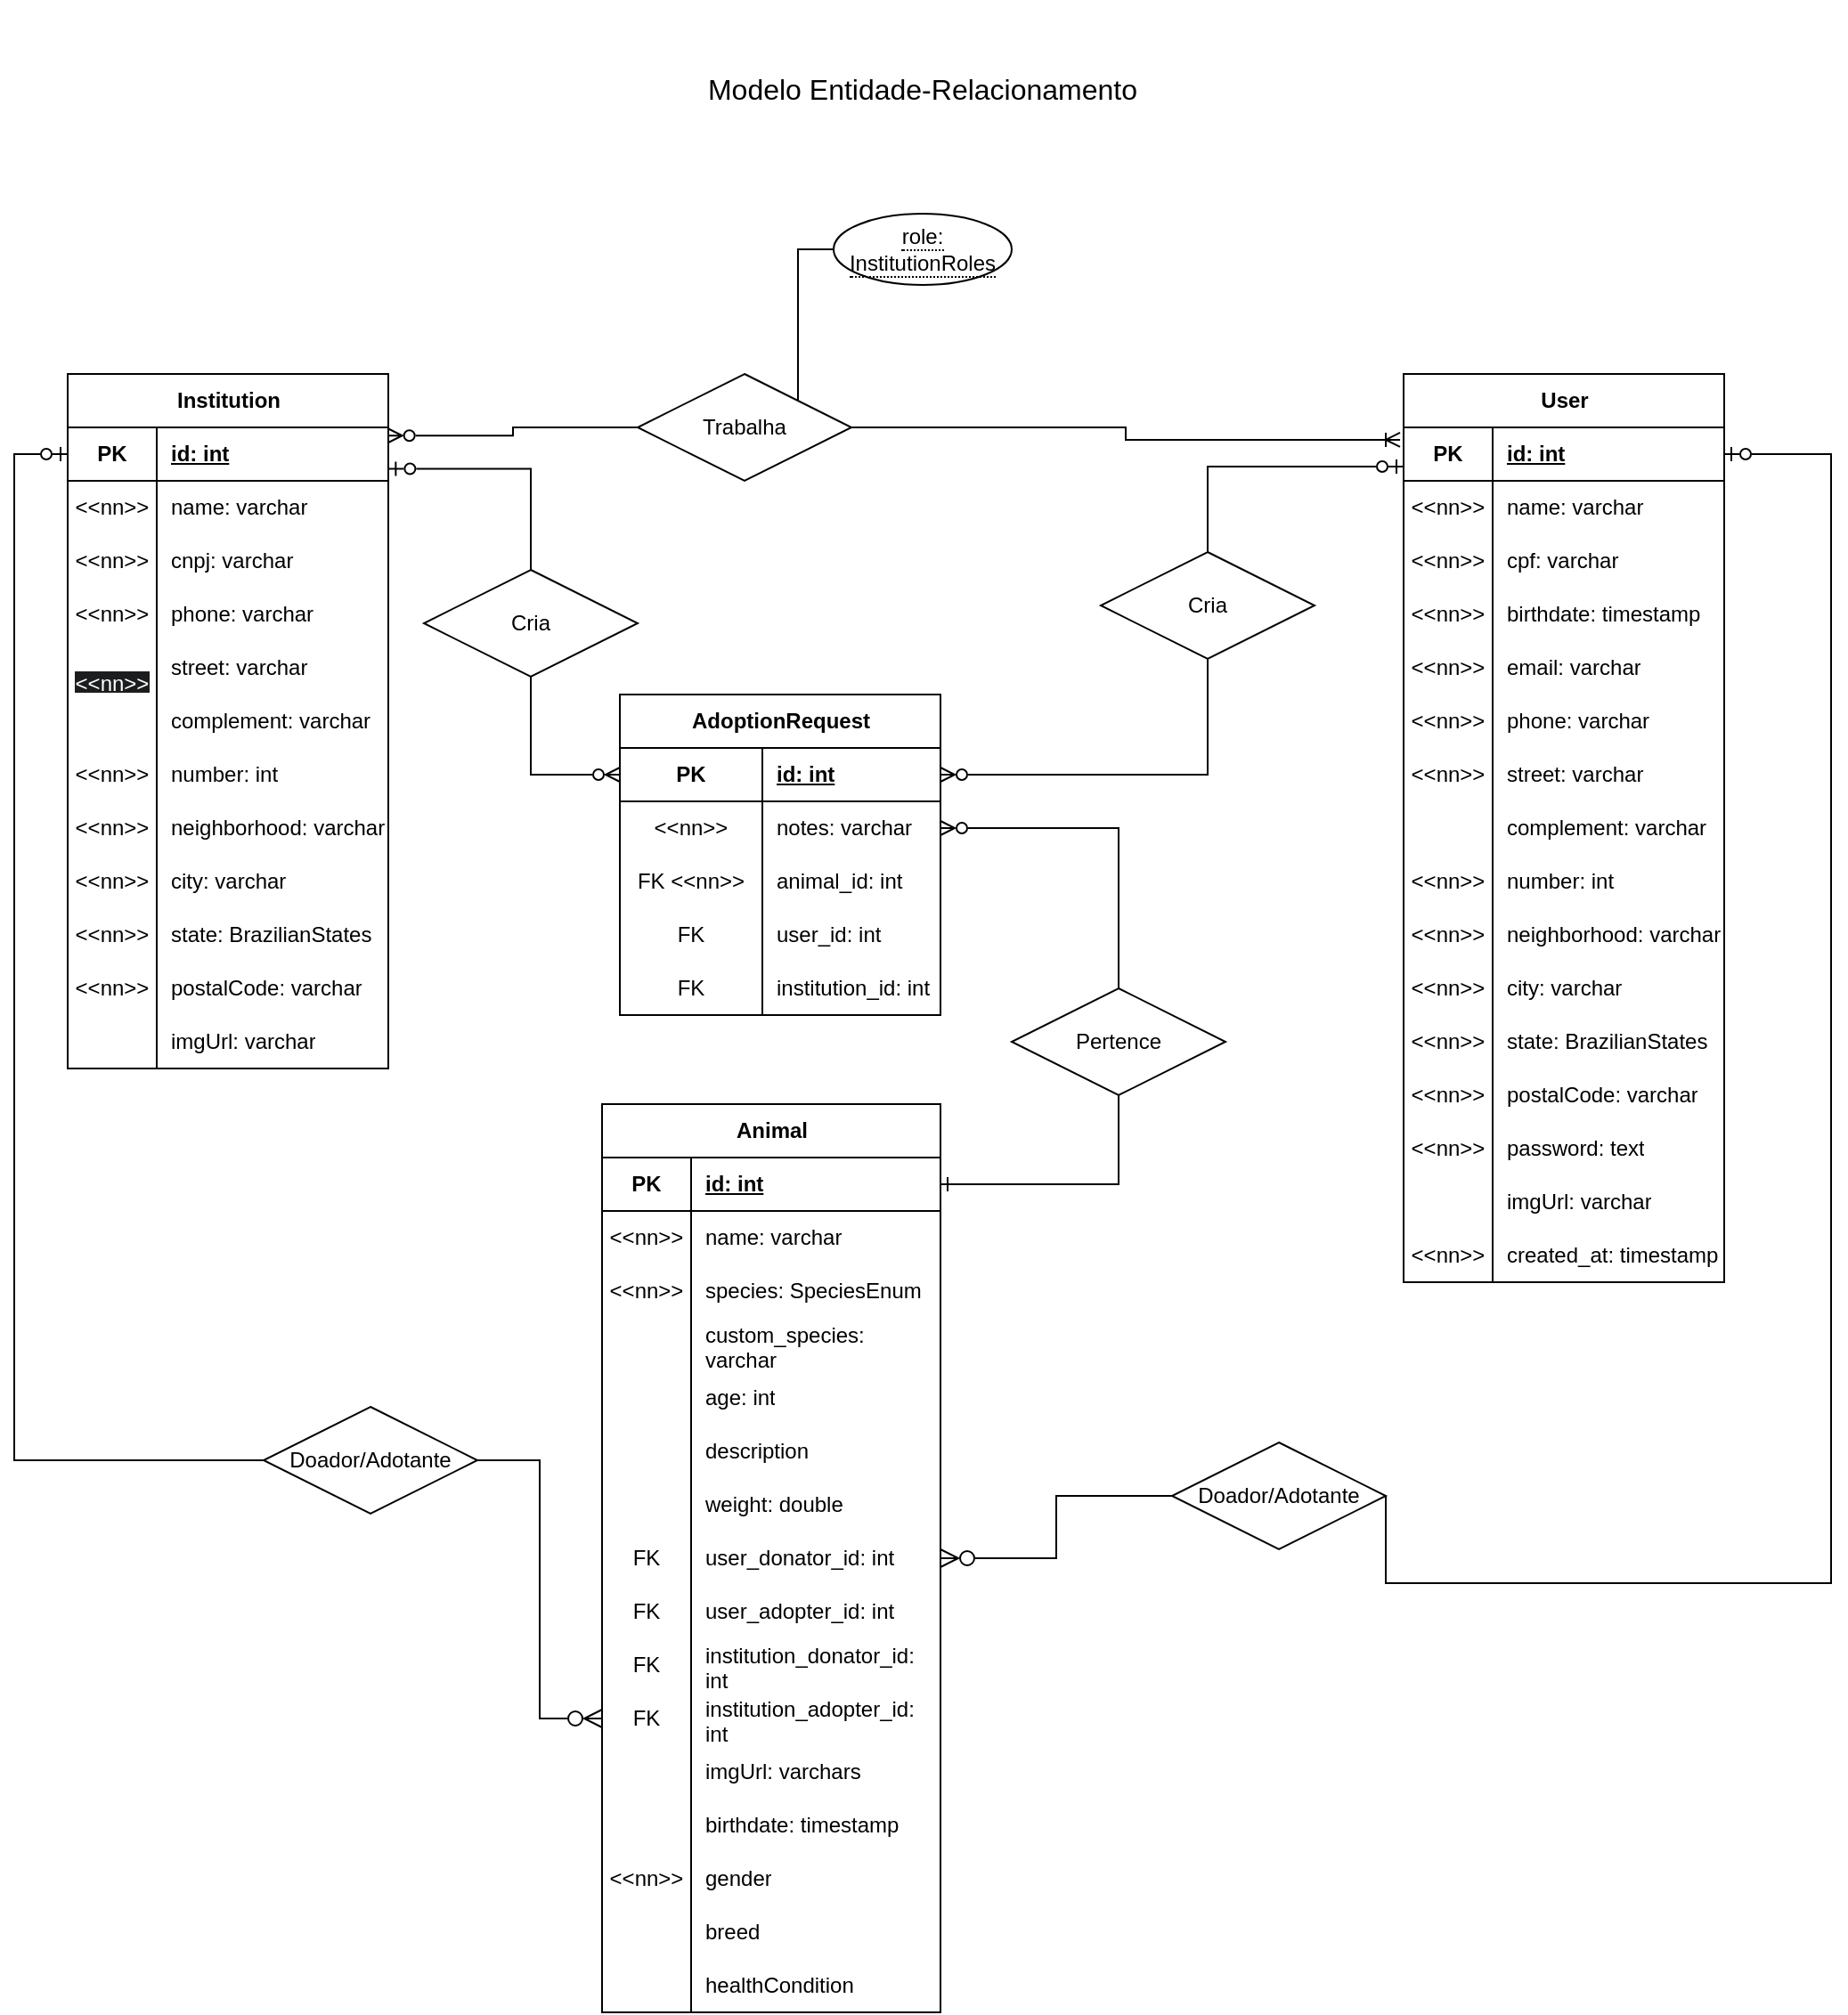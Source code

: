 <mxfile version="26.0.16">
  <diagram name="Página-1" id="3ztGHRPUaECYwWPp1Uvl">
    <mxGraphModel grid="1" page="1" gridSize="10" guides="1" tooltips="1" connect="1" arrows="1" fold="1" pageScale="1" pageWidth="827" pageHeight="1169" math="0" shadow="0">
      <root>
        <mxCell id="0" />
        <mxCell id="1" parent="0" />
        <mxCell id="gvc_YW6tWfY4a5l0iOE4-1" value="Institution" style="shape=table;startSize=30;container=1;collapsible=1;childLayout=tableLayout;fixedRows=1;rowLines=0;fontStyle=1;align=center;resizeLast=1;html=1;" vertex="1" parent="1">
          <mxGeometry x="40" y="180" width="180" height="390" as="geometry" />
        </mxCell>
        <mxCell id="gvc_YW6tWfY4a5l0iOE4-2" value="" style="shape=tableRow;horizontal=0;startSize=0;swimlaneHead=0;swimlaneBody=0;fillColor=none;collapsible=0;dropTarget=0;points=[[0,0.5],[1,0.5]];portConstraint=eastwest;top=0;left=0;right=0;bottom=1;" vertex="1" parent="gvc_YW6tWfY4a5l0iOE4-1">
          <mxGeometry y="30" width="180" height="30" as="geometry" />
        </mxCell>
        <mxCell id="gvc_YW6tWfY4a5l0iOE4-3" value="PK" style="shape=partialRectangle;connectable=0;fillColor=none;top=0;left=0;bottom=0;right=0;fontStyle=1;overflow=hidden;whiteSpace=wrap;html=1;" vertex="1" parent="gvc_YW6tWfY4a5l0iOE4-2">
          <mxGeometry width="50" height="30" as="geometry">
            <mxRectangle width="50" height="30" as="alternateBounds" />
          </mxGeometry>
        </mxCell>
        <mxCell id="gvc_YW6tWfY4a5l0iOE4-4" value="id: int" style="shape=partialRectangle;connectable=0;fillColor=none;top=0;left=0;bottom=0;right=0;align=left;spacingLeft=6;fontStyle=5;overflow=hidden;whiteSpace=wrap;html=1;" vertex="1" parent="gvc_YW6tWfY4a5l0iOE4-2">
          <mxGeometry x="50" width="130" height="30" as="geometry">
            <mxRectangle width="130" height="30" as="alternateBounds" />
          </mxGeometry>
        </mxCell>
        <mxCell id="gvc_YW6tWfY4a5l0iOE4-8" value="" style="shape=tableRow;horizontal=0;startSize=0;swimlaneHead=0;swimlaneBody=0;fillColor=none;collapsible=0;dropTarget=0;points=[[0,0.5],[1,0.5]];portConstraint=eastwest;top=0;left=0;right=0;bottom=0;" vertex="1" parent="gvc_YW6tWfY4a5l0iOE4-1">
          <mxGeometry y="60" width="180" height="30" as="geometry" />
        </mxCell>
        <mxCell id="gvc_YW6tWfY4a5l0iOE4-9" value="&amp;lt;&amp;lt;nn&amp;gt;&amp;gt;" style="shape=partialRectangle;connectable=0;fillColor=none;top=0;left=0;bottom=0;right=0;editable=1;overflow=hidden;whiteSpace=wrap;html=1;" vertex="1" parent="gvc_YW6tWfY4a5l0iOE4-8">
          <mxGeometry width="50" height="30" as="geometry">
            <mxRectangle width="50" height="30" as="alternateBounds" />
          </mxGeometry>
        </mxCell>
        <mxCell id="gvc_YW6tWfY4a5l0iOE4-10" value="name: varchar" style="shape=partialRectangle;connectable=0;fillColor=none;top=0;left=0;bottom=0;right=0;align=left;spacingLeft=6;overflow=hidden;whiteSpace=wrap;html=1;" vertex="1" parent="gvc_YW6tWfY4a5l0iOE4-8">
          <mxGeometry x="50" width="130" height="30" as="geometry">
            <mxRectangle width="130" height="30" as="alternateBounds" />
          </mxGeometry>
        </mxCell>
        <mxCell id="gvc_YW6tWfY4a5l0iOE4-11" value="" style="shape=tableRow;horizontal=0;startSize=0;swimlaneHead=0;swimlaneBody=0;fillColor=none;collapsible=0;dropTarget=0;points=[[0,0.5],[1,0.5]];portConstraint=eastwest;top=0;left=0;right=0;bottom=0;" vertex="1" parent="gvc_YW6tWfY4a5l0iOE4-1">
          <mxGeometry y="90" width="180" height="30" as="geometry" />
        </mxCell>
        <mxCell id="gvc_YW6tWfY4a5l0iOE4-12" value="&amp;lt;&amp;lt;nn&amp;gt;&amp;gt;" style="shape=partialRectangle;connectable=0;fillColor=none;top=0;left=0;bottom=0;right=0;editable=1;overflow=hidden;whiteSpace=wrap;html=1;" vertex="1" parent="gvc_YW6tWfY4a5l0iOE4-11">
          <mxGeometry width="50" height="30" as="geometry">
            <mxRectangle width="50" height="30" as="alternateBounds" />
          </mxGeometry>
        </mxCell>
        <mxCell id="gvc_YW6tWfY4a5l0iOE4-13" value="cnpj: varchar" style="shape=partialRectangle;connectable=0;fillColor=none;top=0;left=0;bottom=0;right=0;align=left;spacingLeft=6;overflow=hidden;whiteSpace=wrap;html=1;" vertex="1" parent="gvc_YW6tWfY4a5l0iOE4-11">
          <mxGeometry x="50" width="130" height="30" as="geometry">
            <mxRectangle width="130" height="30" as="alternateBounds" />
          </mxGeometry>
        </mxCell>
        <mxCell id="gvc_YW6tWfY4a5l0iOE4-53" value="" style="shape=tableRow;horizontal=0;startSize=0;swimlaneHead=0;swimlaneBody=0;fillColor=none;collapsible=0;dropTarget=0;points=[[0,0.5],[1,0.5]];portConstraint=eastwest;top=0;left=0;right=0;bottom=0;" vertex="1" parent="gvc_YW6tWfY4a5l0iOE4-1">
          <mxGeometry y="120" width="180" height="30" as="geometry" />
        </mxCell>
        <mxCell id="gvc_YW6tWfY4a5l0iOE4-54" value="&amp;lt;&amp;lt;nn&amp;gt;&amp;gt;" style="shape=partialRectangle;connectable=0;fillColor=none;top=0;left=0;bottom=0;right=0;editable=1;overflow=hidden;whiteSpace=wrap;html=1;" vertex="1" parent="gvc_YW6tWfY4a5l0iOE4-53">
          <mxGeometry width="50" height="30" as="geometry">
            <mxRectangle width="50" height="30" as="alternateBounds" />
          </mxGeometry>
        </mxCell>
        <mxCell id="gvc_YW6tWfY4a5l0iOE4-55" value="phone: varchar" style="shape=partialRectangle;connectable=0;fillColor=none;top=0;left=0;bottom=0;right=0;align=left;spacingLeft=6;overflow=hidden;whiteSpace=wrap;html=1;" vertex="1" parent="gvc_YW6tWfY4a5l0iOE4-53">
          <mxGeometry x="50" width="130" height="30" as="geometry">
            <mxRectangle width="130" height="30" as="alternateBounds" />
          </mxGeometry>
        </mxCell>
        <mxCell id="gvc_YW6tWfY4a5l0iOE4-56" value="" style="shape=tableRow;horizontal=0;startSize=0;swimlaneHead=0;swimlaneBody=0;fillColor=none;collapsible=0;dropTarget=0;points=[[0,0.5],[1,0.5]];portConstraint=eastwest;top=0;left=0;right=0;bottom=0;" vertex="1" parent="gvc_YW6tWfY4a5l0iOE4-1">
          <mxGeometry y="150" width="180" height="30" as="geometry" />
        </mxCell>
        <mxCell id="gvc_YW6tWfY4a5l0iOE4-57" value="&#xa;&lt;span style=&quot;color: rgb(255, 255, 255); font-family: Helvetica; font-size: 12px; font-style: normal; font-variant-ligatures: normal; font-variant-caps: normal; font-weight: 400; letter-spacing: normal; orphans: 2; text-align: center; text-indent: 0px; text-transform: none; widows: 2; word-spacing: 0px; -webkit-text-stroke-width: 0px; white-space: normal; background-color: rgb(27, 29, 30); text-decoration-thickness: initial; text-decoration-style: initial; text-decoration-color: initial; display: inline !important; float: none;&quot;&gt;&amp;lt;&amp;lt;nn&amp;gt;&amp;gt;&lt;/span&gt;&#xa;&#xa;" style="shape=partialRectangle;connectable=0;fillColor=none;top=0;left=0;bottom=0;right=0;editable=1;overflow=hidden;whiteSpace=wrap;html=1;" vertex="1" parent="gvc_YW6tWfY4a5l0iOE4-56">
          <mxGeometry width="50" height="30" as="geometry">
            <mxRectangle width="50" height="30" as="alternateBounds" />
          </mxGeometry>
        </mxCell>
        <mxCell id="gvc_YW6tWfY4a5l0iOE4-58" value="street: varchar" style="shape=partialRectangle;connectable=0;fillColor=none;top=0;left=0;bottom=0;right=0;align=left;spacingLeft=6;overflow=hidden;whiteSpace=wrap;html=1;" vertex="1" parent="gvc_YW6tWfY4a5l0iOE4-56">
          <mxGeometry x="50" width="130" height="30" as="geometry">
            <mxRectangle width="130" height="30" as="alternateBounds" />
          </mxGeometry>
        </mxCell>
        <mxCell id="gvc_YW6tWfY4a5l0iOE4-59" value="" style="shape=tableRow;horizontal=0;startSize=0;swimlaneHead=0;swimlaneBody=0;fillColor=none;collapsible=0;dropTarget=0;points=[[0,0.5],[1,0.5]];portConstraint=eastwest;top=0;left=0;right=0;bottom=0;" vertex="1" parent="gvc_YW6tWfY4a5l0iOE4-1">
          <mxGeometry y="180" width="180" height="30" as="geometry" />
        </mxCell>
        <mxCell id="gvc_YW6tWfY4a5l0iOE4-60" value="" style="shape=partialRectangle;connectable=0;fillColor=none;top=0;left=0;bottom=0;right=0;editable=1;overflow=hidden;whiteSpace=wrap;html=1;" vertex="1" parent="gvc_YW6tWfY4a5l0iOE4-59">
          <mxGeometry width="50" height="30" as="geometry">
            <mxRectangle width="50" height="30" as="alternateBounds" />
          </mxGeometry>
        </mxCell>
        <mxCell id="gvc_YW6tWfY4a5l0iOE4-61" value="complement: varchar" style="shape=partialRectangle;connectable=0;fillColor=none;top=0;left=0;bottom=0;right=0;align=left;spacingLeft=6;overflow=hidden;whiteSpace=wrap;html=1;" vertex="1" parent="gvc_YW6tWfY4a5l0iOE4-59">
          <mxGeometry x="50" width="130" height="30" as="geometry">
            <mxRectangle width="130" height="30" as="alternateBounds" />
          </mxGeometry>
        </mxCell>
        <mxCell id="gvc_YW6tWfY4a5l0iOE4-62" value="" style="shape=tableRow;horizontal=0;startSize=0;swimlaneHead=0;swimlaneBody=0;fillColor=none;collapsible=0;dropTarget=0;points=[[0,0.5],[1,0.5]];portConstraint=eastwest;top=0;left=0;right=0;bottom=0;" vertex="1" parent="gvc_YW6tWfY4a5l0iOE4-1">
          <mxGeometry y="210" width="180" height="30" as="geometry" />
        </mxCell>
        <mxCell id="gvc_YW6tWfY4a5l0iOE4-63" value="&amp;lt;&amp;lt;nn&amp;gt;&amp;gt;" style="shape=partialRectangle;connectable=0;fillColor=none;top=0;left=0;bottom=0;right=0;editable=1;overflow=hidden;whiteSpace=wrap;html=1;" vertex="1" parent="gvc_YW6tWfY4a5l0iOE4-62">
          <mxGeometry width="50" height="30" as="geometry">
            <mxRectangle width="50" height="30" as="alternateBounds" />
          </mxGeometry>
        </mxCell>
        <mxCell id="gvc_YW6tWfY4a5l0iOE4-64" value="number: int" style="shape=partialRectangle;connectable=0;fillColor=none;top=0;left=0;bottom=0;right=0;align=left;spacingLeft=6;overflow=hidden;whiteSpace=wrap;html=1;" vertex="1" parent="gvc_YW6tWfY4a5l0iOE4-62">
          <mxGeometry x="50" width="130" height="30" as="geometry">
            <mxRectangle width="130" height="30" as="alternateBounds" />
          </mxGeometry>
        </mxCell>
        <mxCell id="gvc_YW6tWfY4a5l0iOE4-65" value="" style="shape=tableRow;horizontal=0;startSize=0;swimlaneHead=0;swimlaneBody=0;fillColor=none;collapsible=0;dropTarget=0;points=[[0,0.5],[1,0.5]];portConstraint=eastwest;top=0;left=0;right=0;bottom=0;" vertex="1" parent="gvc_YW6tWfY4a5l0iOE4-1">
          <mxGeometry y="240" width="180" height="30" as="geometry" />
        </mxCell>
        <mxCell id="gvc_YW6tWfY4a5l0iOE4-66" value="&amp;lt;&amp;lt;nn&amp;gt;&amp;gt;" style="shape=partialRectangle;connectable=0;fillColor=none;top=0;left=0;bottom=0;right=0;editable=1;overflow=hidden;whiteSpace=wrap;html=1;" vertex="1" parent="gvc_YW6tWfY4a5l0iOE4-65">
          <mxGeometry width="50" height="30" as="geometry">
            <mxRectangle width="50" height="30" as="alternateBounds" />
          </mxGeometry>
        </mxCell>
        <mxCell id="gvc_YW6tWfY4a5l0iOE4-67" value="neighborhood: varchar" style="shape=partialRectangle;connectable=0;fillColor=none;top=0;left=0;bottom=0;right=0;align=left;spacingLeft=6;overflow=hidden;whiteSpace=wrap;html=1;" vertex="1" parent="gvc_YW6tWfY4a5l0iOE4-65">
          <mxGeometry x="50" width="130" height="30" as="geometry">
            <mxRectangle width="130" height="30" as="alternateBounds" />
          </mxGeometry>
        </mxCell>
        <mxCell id="gvc_YW6tWfY4a5l0iOE4-68" value="" style="shape=tableRow;horizontal=0;startSize=0;swimlaneHead=0;swimlaneBody=0;fillColor=none;collapsible=0;dropTarget=0;points=[[0,0.5],[1,0.5]];portConstraint=eastwest;top=0;left=0;right=0;bottom=0;" vertex="1" parent="gvc_YW6tWfY4a5l0iOE4-1">
          <mxGeometry y="270" width="180" height="30" as="geometry" />
        </mxCell>
        <mxCell id="gvc_YW6tWfY4a5l0iOE4-69" value="&amp;lt;&amp;lt;nn&amp;gt;&amp;gt;" style="shape=partialRectangle;connectable=0;fillColor=none;top=0;left=0;bottom=0;right=0;editable=1;overflow=hidden;whiteSpace=wrap;html=1;" vertex="1" parent="gvc_YW6tWfY4a5l0iOE4-68">
          <mxGeometry width="50" height="30" as="geometry">
            <mxRectangle width="50" height="30" as="alternateBounds" />
          </mxGeometry>
        </mxCell>
        <mxCell id="gvc_YW6tWfY4a5l0iOE4-70" value="city: varchar" style="shape=partialRectangle;connectable=0;fillColor=none;top=0;left=0;bottom=0;right=0;align=left;spacingLeft=6;overflow=hidden;whiteSpace=wrap;html=1;" vertex="1" parent="gvc_YW6tWfY4a5l0iOE4-68">
          <mxGeometry x="50" width="130" height="30" as="geometry">
            <mxRectangle width="130" height="30" as="alternateBounds" />
          </mxGeometry>
        </mxCell>
        <mxCell id="gvc_YW6tWfY4a5l0iOE4-71" value="" style="shape=tableRow;horizontal=0;startSize=0;swimlaneHead=0;swimlaneBody=0;fillColor=none;collapsible=0;dropTarget=0;points=[[0,0.5],[1,0.5]];portConstraint=eastwest;top=0;left=0;right=0;bottom=0;" vertex="1" parent="gvc_YW6tWfY4a5l0iOE4-1">
          <mxGeometry y="300" width="180" height="30" as="geometry" />
        </mxCell>
        <mxCell id="gvc_YW6tWfY4a5l0iOE4-72" value="&amp;lt;&amp;lt;nn&amp;gt;&amp;gt;" style="shape=partialRectangle;connectable=0;fillColor=none;top=0;left=0;bottom=0;right=0;editable=1;overflow=hidden;whiteSpace=wrap;html=1;" vertex="1" parent="gvc_YW6tWfY4a5l0iOE4-71">
          <mxGeometry width="50" height="30" as="geometry">
            <mxRectangle width="50" height="30" as="alternateBounds" />
          </mxGeometry>
        </mxCell>
        <mxCell id="gvc_YW6tWfY4a5l0iOE4-73" value="state: BrazilianStates" style="shape=partialRectangle;connectable=0;fillColor=none;top=0;left=0;bottom=0;right=0;align=left;spacingLeft=6;overflow=hidden;whiteSpace=wrap;html=1;" vertex="1" parent="gvc_YW6tWfY4a5l0iOE4-71">
          <mxGeometry x="50" width="130" height="30" as="geometry">
            <mxRectangle width="130" height="30" as="alternateBounds" />
          </mxGeometry>
        </mxCell>
        <mxCell id="gvc_YW6tWfY4a5l0iOE4-74" value="" style="shape=tableRow;horizontal=0;startSize=0;swimlaneHead=0;swimlaneBody=0;fillColor=none;collapsible=0;dropTarget=0;points=[[0,0.5],[1,0.5]];portConstraint=eastwest;top=0;left=0;right=0;bottom=0;" vertex="1" parent="gvc_YW6tWfY4a5l0iOE4-1">
          <mxGeometry y="330" width="180" height="30" as="geometry" />
        </mxCell>
        <mxCell id="gvc_YW6tWfY4a5l0iOE4-75" value="&amp;lt;&amp;lt;nn&amp;gt;&amp;gt;" style="shape=partialRectangle;connectable=0;fillColor=none;top=0;left=0;bottom=0;right=0;editable=1;overflow=hidden;whiteSpace=wrap;html=1;" vertex="1" parent="gvc_YW6tWfY4a5l0iOE4-74">
          <mxGeometry width="50" height="30" as="geometry">
            <mxRectangle width="50" height="30" as="alternateBounds" />
          </mxGeometry>
        </mxCell>
        <mxCell id="gvc_YW6tWfY4a5l0iOE4-76" value="postalCode: varchar" style="shape=partialRectangle;connectable=0;fillColor=none;top=0;left=0;bottom=0;right=0;align=left;spacingLeft=6;overflow=hidden;whiteSpace=wrap;html=1;" vertex="1" parent="gvc_YW6tWfY4a5l0iOE4-74">
          <mxGeometry x="50" width="130" height="30" as="geometry">
            <mxRectangle width="130" height="30" as="alternateBounds" />
          </mxGeometry>
        </mxCell>
        <mxCell id="gvc_YW6tWfY4a5l0iOE4-77" value="" style="shape=tableRow;horizontal=0;startSize=0;swimlaneHead=0;swimlaneBody=0;fillColor=none;collapsible=0;dropTarget=0;points=[[0,0.5],[1,0.5]];portConstraint=eastwest;top=0;left=0;right=0;bottom=0;" vertex="1" parent="gvc_YW6tWfY4a5l0iOE4-1">
          <mxGeometry y="360" width="180" height="30" as="geometry" />
        </mxCell>
        <mxCell id="gvc_YW6tWfY4a5l0iOE4-78" value="" style="shape=partialRectangle;connectable=0;fillColor=none;top=0;left=0;bottom=0;right=0;editable=1;overflow=hidden;whiteSpace=wrap;html=1;" vertex="1" parent="gvc_YW6tWfY4a5l0iOE4-77">
          <mxGeometry width="50" height="30" as="geometry">
            <mxRectangle width="50" height="30" as="alternateBounds" />
          </mxGeometry>
        </mxCell>
        <mxCell id="gvc_YW6tWfY4a5l0iOE4-79" value="imgUrl: varchar" style="shape=partialRectangle;connectable=1;fillColor=none;top=0;left=0;bottom=0;right=0;align=left;spacingLeft=6;overflow=hidden;whiteSpace=wrap;html=1;movable=1;resizable=1;rotatable=1;deletable=1;editable=1;locked=0;" vertex="1" parent="gvc_YW6tWfY4a5l0iOE4-77">
          <mxGeometry x="50" width="130" height="30" as="geometry">
            <mxRectangle width="130" height="30" as="alternateBounds" />
          </mxGeometry>
        </mxCell>
        <mxCell id="KGl8uHkU7B5YzklBG7xb-1" value="User" style="shape=table;startSize=30;container=1;collapsible=1;childLayout=tableLayout;fixedRows=1;rowLines=0;fontStyle=1;align=center;resizeLast=1;html=1;" vertex="1" parent="1">
          <mxGeometry x="790" y="180" width="180" height="510" as="geometry" />
        </mxCell>
        <mxCell id="KGl8uHkU7B5YzklBG7xb-2" value="" style="shape=tableRow;horizontal=0;startSize=0;swimlaneHead=0;swimlaneBody=0;fillColor=none;collapsible=0;dropTarget=0;points=[[0,0.5],[1,0.5]];portConstraint=eastwest;top=0;left=0;right=0;bottom=1;" vertex="1" parent="KGl8uHkU7B5YzklBG7xb-1">
          <mxGeometry y="30" width="180" height="30" as="geometry" />
        </mxCell>
        <mxCell id="KGl8uHkU7B5YzklBG7xb-3" value="PK" style="shape=partialRectangle;connectable=0;fillColor=none;top=0;left=0;bottom=0;right=0;fontStyle=1;overflow=hidden;whiteSpace=wrap;html=1;" vertex="1" parent="KGl8uHkU7B5YzklBG7xb-2">
          <mxGeometry width="50" height="30" as="geometry">
            <mxRectangle width="50" height="30" as="alternateBounds" />
          </mxGeometry>
        </mxCell>
        <mxCell id="KGl8uHkU7B5YzklBG7xb-4" value="id: int" style="shape=partialRectangle;connectable=0;fillColor=none;top=0;left=0;bottom=0;right=0;align=left;spacingLeft=6;fontStyle=5;overflow=hidden;whiteSpace=wrap;html=1;" vertex="1" parent="KGl8uHkU7B5YzklBG7xb-2">
          <mxGeometry x="50" width="130" height="30" as="geometry">
            <mxRectangle width="130" height="30" as="alternateBounds" />
          </mxGeometry>
        </mxCell>
        <mxCell id="KGl8uHkU7B5YzklBG7xb-5" value="" style="shape=tableRow;horizontal=0;startSize=0;swimlaneHead=0;swimlaneBody=0;fillColor=none;collapsible=0;dropTarget=0;points=[[0,0.5],[1,0.5]];portConstraint=eastwest;top=0;left=0;right=0;bottom=0;" vertex="1" parent="KGl8uHkU7B5YzklBG7xb-1">
          <mxGeometry y="60" width="180" height="30" as="geometry" />
        </mxCell>
        <mxCell id="KGl8uHkU7B5YzklBG7xb-6" value="&amp;lt;&amp;lt;nn&amp;gt;&amp;gt;" style="shape=partialRectangle;connectable=0;fillColor=none;top=0;left=0;bottom=0;right=0;editable=1;overflow=hidden;whiteSpace=wrap;html=1;" vertex="1" parent="KGl8uHkU7B5YzklBG7xb-5">
          <mxGeometry width="50" height="30" as="geometry">
            <mxRectangle width="50" height="30" as="alternateBounds" />
          </mxGeometry>
        </mxCell>
        <mxCell id="KGl8uHkU7B5YzklBG7xb-7" value="name: varchar" style="shape=partialRectangle;connectable=0;fillColor=none;top=0;left=0;bottom=0;right=0;align=left;spacingLeft=6;overflow=hidden;whiteSpace=wrap;html=1;" vertex="1" parent="KGl8uHkU7B5YzklBG7xb-5">
          <mxGeometry x="50" width="130" height="30" as="geometry">
            <mxRectangle width="130" height="30" as="alternateBounds" />
          </mxGeometry>
        </mxCell>
        <mxCell id="KGl8uHkU7B5YzklBG7xb-8" value="" style="shape=tableRow;horizontal=0;startSize=0;swimlaneHead=0;swimlaneBody=0;fillColor=none;collapsible=0;dropTarget=0;points=[[0,0.5],[1,0.5]];portConstraint=eastwest;top=0;left=0;right=0;bottom=0;" vertex="1" parent="KGl8uHkU7B5YzklBG7xb-1">
          <mxGeometry y="90" width="180" height="30" as="geometry" />
        </mxCell>
        <mxCell id="KGl8uHkU7B5YzklBG7xb-9" value="&amp;lt;&amp;lt;nn&amp;gt;&amp;gt;" style="shape=partialRectangle;connectable=0;fillColor=none;top=0;left=0;bottom=0;right=0;editable=1;overflow=hidden;whiteSpace=wrap;html=1;" vertex="1" parent="KGl8uHkU7B5YzklBG7xb-8">
          <mxGeometry width="50" height="30" as="geometry">
            <mxRectangle width="50" height="30" as="alternateBounds" />
          </mxGeometry>
        </mxCell>
        <mxCell id="KGl8uHkU7B5YzklBG7xb-10" value="cpf: varchar" style="shape=partialRectangle;connectable=0;fillColor=none;top=0;left=0;bottom=0;right=0;align=left;spacingLeft=6;overflow=hidden;whiteSpace=wrap;html=1;" vertex="1" parent="KGl8uHkU7B5YzklBG7xb-8">
          <mxGeometry x="50" width="130" height="30" as="geometry">
            <mxRectangle width="130" height="30" as="alternateBounds" />
          </mxGeometry>
        </mxCell>
        <mxCell id="KGl8uHkU7B5YzklBG7xb-11" value="" style="shape=tableRow;horizontal=0;startSize=0;swimlaneHead=0;swimlaneBody=0;fillColor=none;collapsible=0;dropTarget=0;points=[[0,0.5],[1,0.5]];portConstraint=eastwest;top=0;left=0;right=0;bottom=0;" vertex="1" parent="KGl8uHkU7B5YzklBG7xb-1">
          <mxGeometry y="120" width="180" height="30" as="geometry" />
        </mxCell>
        <mxCell id="KGl8uHkU7B5YzklBG7xb-12" value="&amp;lt;&amp;lt;nn&amp;gt;&amp;gt;" style="shape=partialRectangle;connectable=0;fillColor=none;top=0;left=0;bottom=0;right=0;editable=1;overflow=hidden;whiteSpace=wrap;html=1;" vertex="1" parent="KGl8uHkU7B5YzklBG7xb-11">
          <mxGeometry width="50" height="30" as="geometry">
            <mxRectangle width="50" height="30" as="alternateBounds" />
          </mxGeometry>
        </mxCell>
        <mxCell id="KGl8uHkU7B5YzklBG7xb-13" value="birthdate: timestamp" style="shape=partialRectangle;connectable=0;fillColor=none;top=0;left=0;bottom=0;right=0;align=left;spacingLeft=6;overflow=hidden;whiteSpace=wrap;html=1;" vertex="1" parent="KGl8uHkU7B5YzklBG7xb-11">
          <mxGeometry x="50" width="130" height="30" as="geometry">
            <mxRectangle width="130" height="30" as="alternateBounds" />
          </mxGeometry>
        </mxCell>
        <mxCell id="KGl8uHkU7B5YzklBG7xb-14" value="" style="shape=tableRow;horizontal=0;startSize=0;swimlaneHead=0;swimlaneBody=0;fillColor=none;collapsible=0;dropTarget=0;points=[[0,0.5],[1,0.5]];portConstraint=eastwest;top=0;left=0;right=0;bottom=0;" vertex="1" parent="KGl8uHkU7B5YzklBG7xb-1">
          <mxGeometry y="150" width="180" height="30" as="geometry" />
        </mxCell>
        <mxCell id="KGl8uHkU7B5YzklBG7xb-15" value="&amp;lt;&amp;lt;nn&amp;gt;&amp;gt;" style="shape=partialRectangle;connectable=0;fillColor=none;top=0;left=0;bottom=0;right=0;editable=1;overflow=hidden;whiteSpace=wrap;html=1;" vertex="1" parent="KGl8uHkU7B5YzklBG7xb-14">
          <mxGeometry width="50" height="30" as="geometry">
            <mxRectangle width="50" height="30" as="alternateBounds" />
          </mxGeometry>
        </mxCell>
        <mxCell id="KGl8uHkU7B5YzklBG7xb-16" value="email: varchar" style="shape=partialRectangle;connectable=0;fillColor=none;top=0;left=0;bottom=0;right=0;align=left;spacingLeft=6;overflow=hidden;whiteSpace=wrap;html=1;" vertex="1" parent="KGl8uHkU7B5YzklBG7xb-14">
          <mxGeometry x="50" width="130" height="30" as="geometry">
            <mxRectangle width="130" height="30" as="alternateBounds" />
          </mxGeometry>
        </mxCell>
        <mxCell id="KGl8uHkU7B5YzklBG7xb-107" value="" style="shape=tableRow;horizontal=0;startSize=0;swimlaneHead=0;swimlaneBody=0;fillColor=none;collapsible=0;dropTarget=0;points=[[0,0.5],[1,0.5]];portConstraint=eastwest;top=0;left=0;right=0;bottom=0;" vertex="1" parent="KGl8uHkU7B5YzklBG7xb-1">
          <mxGeometry y="180" width="180" height="30" as="geometry" />
        </mxCell>
        <mxCell id="KGl8uHkU7B5YzklBG7xb-108" value="&amp;lt;&amp;lt;nn&amp;gt;&amp;gt;" style="shape=partialRectangle;connectable=0;fillColor=none;top=0;left=0;bottom=0;right=0;editable=1;overflow=hidden;whiteSpace=wrap;html=1;" vertex="1" parent="KGl8uHkU7B5YzklBG7xb-107">
          <mxGeometry width="50" height="30" as="geometry">
            <mxRectangle width="50" height="30" as="alternateBounds" />
          </mxGeometry>
        </mxCell>
        <mxCell id="KGl8uHkU7B5YzklBG7xb-109" value="phone: varchar" style="shape=partialRectangle;connectable=0;fillColor=none;top=0;left=0;bottom=0;right=0;align=left;spacingLeft=6;overflow=hidden;whiteSpace=wrap;html=1;" vertex="1" parent="KGl8uHkU7B5YzklBG7xb-107">
          <mxGeometry x="50" width="130" height="30" as="geometry">
            <mxRectangle width="130" height="30" as="alternateBounds" />
          </mxGeometry>
        </mxCell>
        <mxCell id="KGl8uHkU7B5YzklBG7xb-110" value="" style="shape=tableRow;horizontal=0;startSize=0;swimlaneHead=0;swimlaneBody=0;fillColor=none;collapsible=0;dropTarget=0;points=[[0,0.5],[1,0.5]];portConstraint=eastwest;top=0;left=0;right=0;bottom=0;" vertex="1" parent="KGl8uHkU7B5YzklBG7xb-1">
          <mxGeometry y="210" width="180" height="30" as="geometry" />
        </mxCell>
        <mxCell id="KGl8uHkU7B5YzklBG7xb-111" value="&amp;lt;&amp;lt;nn&amp;gt;&amp;gt;" style="shape=partialRectangle;connectable=0;fillColor=none;top=0;left=0;bottom=0;right=0;editable=1;overflow=hidden;whiteSpace=wrap;html=1;" vertex="1" parent="KGl8uHkU7B5YzklBG7xb-110">
          <mxGeometry width="50" height="30" as="geometry">
            <mxRectangle width="50" height="30" as="alternateBounds" />
          </mxGeometry>
        </mxCell>
        <mxCell id="KGl8uHkU7B5YzklBG7xb-112" value="street: varchar" style="shape=partialRectangle;connectable=0;fillColor=none;top=0;left=0;bottom=0;right=0;align=left;spacingLeft=6;overflow=hidden;whiteSpace=wrap;html=1;" vertex="1" parent="KGl8uHkU7B5YzklBG7xb-110">
          <mxGeometry x="50" width="130" height="30" as="geometry">
            <mxRectangle width="130" height="30" as="alternateBounds" />
          </mxGeometry>
        </mxCell>
        <mxCell id="KGl8uHkU7B5YzklBG7xb-113" value="" style="shape=tableRow;horizontal=0;startSize=0;swimlaneHead=0;swimlaneBody=0;fillColor=none;collapsible=0;dropTarget=0;points=[[0,0.5],[1,0.5]];portConstraint=eastwest;top=0;left=0;right=0;bottom=0;" vertex="1" parent="KGl8uHkU7B5YzklBG7xb-1">
          <mxGeometry y="240" width="180" height="30" as="geometry" />
        </mxCell>
        <mxCell id="KGl8uHkU7B5YzklBG7xb-114" value="" style="shape=partialRectangle;connectable=0;fillColor=none;top=0;left=0;bottom=0;right=0;editable=1;overflow=hidden;whiteSpace=wrap;html=1;" vertex="1" parent="KGl8uHkU7B5YzklBG7xb-113">
          <mxGeometry width="50" height="30" as="geometry">
            <mxRectangle width="50" height="30" as="alternateBounds" />
          </mxGeometry>
        </mxCell>
        <mxCell id="KGl8uHkU7B5YzklBG7xb-115" value="complement: varchar" style="shape=partialRectangle;connectable=0;fillColor=none;top=0;left=0;bottom=0;right=0;align=left;spacingLeft=6;overflow=hidden;whiteSpace=wrap;html=1;" vertex="1" parent="KGl8uHkU7B5YzklBG7xb-113">
          <mxGeometry x="50" width="130" height="30" as="geometry">
            <mxRectangle width="130" height="30" as="alternateBounds" />
          </mxGeometry>
        </mxCell>
        <mxCell id="KGl8uHkU7B5YzklBG7xb-116" value="" style="shape=tableRow;horizontal=0;startSize=0;swimlaneHead=0;swimlaneBody=0;fillColor=none;collapsible=0;dropTarget=0;points=[[0,0.5],[1,0.5]];portConstraint=eastwest;top=0;left=0;right=0;bottom=0;" vertex="1" parent="KGl8uHkU7B5YzklBG7xb-1">
          <mxGeometry y="270" width="180" height="30" as="geometry" />
        </mxCell>
        <mxCell id="KGl8uHkU7B5YzklBG7xb-117" value="&amp;lt;&amp;lt;nn&amp;gt;&amp;gt;" style="shape=partialRectangle;connectable=0;fillColor=none;top=0;left=0;bottom=0;right=0;editable=1;overflow=hidden;whiteSpace=wrap;html=1;" vertex="1" parent="KGl8uHkU7B5YzklBG7xb-116">
          <mxGeometry width="50" height="30" as="geometry">
            <mxRectangle width="50" height="30" as="alternateBounds" />
          </mxGeometry>
        </mxCell>
        <mxCell id="KGl8uHkU7B5YzklBG7xb-118" value="number: int" style="shape=partialRectangle;connectable=0;fillColor=none;top=0;left=0;bottom=0;right=0;align=left;spacingLeft=6;overflow=hidden;whiteSpace=wrap;html=1;" vertex="1" parent="KGl8uHkU7B5YzklBG7xb-116">
          <mxGeometry x="50" width="130" height="30" as="geometry">
            <mxRectangle width="130" height="30" as="alternateBounds" />
          </mxGeometry>
        </mxCell>
        <mxCell id="KGl8uHkU7B5YzklBG7xb-128" value="" style="shape=tableRow;horizontal=0;startSize=0;swimlaneHead=0;swimlaneBody=0;fillColor=none;collapsible=0;dropTarget=0;points=[[0,0.5],[1,0.5]];portConstraint=eastwest;top=0;left=0;right=0;bottom=0;" vertex="1" parent="KGl8uHkU7B5YzklBG7xb-1">
          <mxGeometry y="300" width="180" height="30" as="geometry" />
        </mxCell>
        <mxCell id="KGl8uHkU7B5YzklBG7xb-129" value="&amp;lt;&amp;lt;nn&amp;gt;&amp;gt;" style="shape=partialRectangle;connectable=0;fillColor=none;top=0;left=0;bottom=0;right=0;editable=1;overflow=hidden;whiteSpace=wrap;html=1;" vertex="1" parent="KGl8uHkU7B5YzklBG7xb-128">
          <mxGeometry width="50" height="30" as="geometry">
            <mxRectangle width="50" height="30" as="alternateBounds" />
          </mxGeometry>
        </mxCell>
        <mxCell id="KGl8uHkU7B5YzklBG7xb-130" value="neighborhood: varchar" style="shape=partialRectangle;connectable=0;fillColor=none;top=0;left=0;bottom=0;right=0;align=left;spacingLeft=6;overflow=hidden;whiteSpace=wrap;html=1;" vertex="1" parent="KGl8uHkU7B5YzklBG7xb-128">
          <mxGeometry x="50" width="130" height="30" as="geometry">
            <mxRectangle width="130" height="30" as="alternateBounds" />
          </mxGeometry>
        </mxCell>
        <mxCell id="KGl8uHkU7B5YzklBG7xb-131" value="" style="shape=tableRow;horizontal=0;startSize=0;swimlaneHead=0;swimlaneBody=0;fillColor=none;collapsible=0;dropTarget=0;points=[[0,0.5],[1,0.5]];portConstraint=eastwest;top=0;left=0;right=0;bottom=0;" vertex="1" parent="KGl8uHkU7B5YzklBG7xb-1">
          <mxGeometry y="330" width="180" height="30" as="geometry" />
        </mxCell>
        <mxCell id="KGl8uHkU7B5YzklBG7xb-132" value="&amp;lt;&amp;lt;nn&amp;gt;&amp;gt;" style="shape=partialRectangle;connectable=0;fillColor=none;top=0;left=0;bottom=0;right=0;editable=1;overflow=hidden;whiteSpace=wrap;html=1;" vertex="1" parent="KGl8uHkU7B5YzklBG7xb-131">
          <mxGeometry width="50" height="30" as="geometry">
            <mxRectangle width="50" height="30" as="alternateBounds" />
          </mxGeometry>
        </mxCell>
        <mxCell id="KGl8uHkU7B5YzklBG7xb-133" value="city: varchar" style="shape=partialRectangle;connectable=0;fillColor=none;top=0;left=0;bottom=0;right=0;align=left;spacingLeft=6;overflow=hidden;whiteSpace=wrap;html=1;" vertex="1" parent="KGl8uHkU7B5YzklBG7xb-131">
          <mxGeometry x="50" width="130" height="30" as="geometry">
            <mxRectangle width="130" height="30" as="alternateBounds" />
          </mxGeometry>
        </mxCell>
        <mxCell id="KGl8uHkU7B5YzklBG7xb-134" value="" style="shape=tableRow;horizontal=0;startSize=0;swimlaneHead=0;swimlaneBody=0;fillColor=none;collapsible=0;dropTarget=0;points=[[0,0.5],[1,0.5]];portConstraint=eastwest;top=0;left=0;right=0;bottom=0;" vertex="1" parent="KGl8uHkU7B5YzklBG7xb-1">
          <mxGeometry y="360" width="180" height="30" as="geometry" />
        </mxCell>
        <mxCell id="KGl8uHkU7B5YzklBG7xb-135" value="&amp;lt;&amp;lt;nn&amp;gt;&amp;gt;" style="shape=partialRectangle;connectable=0;fillColor=none;top=0;left=0;bottom=0;right=0;editable=1;overflow=hidden;whiteSpace=wrap;html=1;" vertex="1" parent="KGl8uHkU7B5YzklBG7xb-134">
          <mxGeometry width="50" height="30" as="geometry">
            <mxRectangle width="50" height="30" as="alternateBounds" />
          </mxGeometry>
        </mxCell>
        <mxCell id="KGl8uHkU7B5YzklBG7xb-136" value="state: BrazilianStates" style="shape=partialRectangle;connectable=0;fillColor=none;top=0;left=0;bottom=0;right=0;align=left;spacingLeft=6;overflow=hidden;whiteSpace=wrap;html=1;" vertex="1" parent="KGl8uHkU7B5YzklBG7xb-134">
          <mxGeometry x="50" width="130" height="30" as="geometry">
            <mxRectangle width="130" height="30" as="alternateBounds" />
          </mxGeometry>
        </mxCell>
        <mxCell id="KGl8uHkU7B5YzklBG7xb-137" value="" style="shape=tableRow;horizontal=0;startSize=0;swimlaneHead=0;swimlaneBody=0;fillColor=none;collapsible=0;dropTarget=0;points=[[0,0.5],[1,0.5]];portConstraint=eastwest;top=0;left=0;right=0;bottom=0;" vertex="1" parent="KGl8uHkU7B5YzklBG7xb-1">
          <mxGeometry y="390" width="180" height="30" as="geometry" />
        </mxCell>
        <mxCell id="KGl8uHkU7B5YzklBG7xb-138" value="&amp;lt;&amp;lt;nn&amp;gt;&amp;gt;" style="shape=partialRectangle;connectable=0;fillColor=none;top=0;left=0;bottom=0;right=0;editable=1;overflow=hidden;whiteSpace=wrap;html=1;" vertex="1" parent="KGl8uHkU7B5YzklBG7xb-137">
          <mxGeometry width="50" height="30" as="geometry">
            <mxRectangle width="50" height="30" as="alternateBounds" />
          </mxGeometry>
        </mxCell>
        <mxCell id="KGl8uHkU7B5YzklBG7xb-139" value="postalCode: varchar" style="shape=partialRectangle;connectable=0;fillColor=none;top=0;left=0;bottom=0;right=0;align=left;spacingLeft=6;overflow=hidden;whiteSpace=wrap;html=1;" vertex="1" parent="KGl8uHkU7B5YzklBG7xb-137">
          <mxGeometry x="50" width="130" height="30" as="geometry">
            <mxRectangle width="130" height="30" as="alternateBounds" />
          </mxGeometry>
        </mxCell>
        <mxCell id="KGl8uHkU7B5YzklBG7xb-140" value="" style="shape=tableRow;horizontal=0;startSize=0;swimlaneHead=0;swimlaneBody=0;fillColor=none;collapsible=0;dropTarget=0;points=[[0,0.5],[1,0.5]];portConstraint=eastwest;top=0;left=0;right=0;bottom=0;" vertex="1" parent="KGl8uHkU7B5YzklBG7xb-1">
          <mxGeometry y="420" width="180" height="30" as="geometry" />
        </mxCell>
        <mxCell id="KGl8uHkU7B5YzklBG7xb-141" value="&amp;lt;&amp;lt;nn&amp;gt;&amp;gt;" style="shape=partialRectangle;connectable=0;fillColor=none;top=0;left=0;bottom=0;right=0;editable=1;overflow=hidden;whiteSpace=wrap;html=1;" vertex="1" parent="KGl8uHkU7B5YzklBG7xb-140">
          <mxGeometry width="50" height="30" as="geometry">
            <mxRectangle width="50" height="30" as="alternateBounds" />
          </mxGeometry>
        </mxCell>
        <mxCell id="KGl8uHkU7B5YzklBG7xb-142" value="password: text" style="shape=partialRectangle;connectable=0;fillColor=none;top=0;left=0;bottom=0;right=0;align=left;spacingLeft=6;overflow=hidden;whiteSpace=wrap;html=1;" vertex="1" parent="KGl8uHkU7B5YzklBG7xb-140">
          <mxGeometry x="50" width="130" height="30" as="geometry">
            <mxRectangle width="130" height="30" as="alternateBounds" />
          </mxGeometry>
        </mxCell>
        <mxCell id="KGl8uHkU7B5YzklBG7xb-143" value="" style="shape=tableRow;horizontal=0;startSize=0;swimlaneHead=0;swimlaneBody=0;fillColor=none;collapsible=0;dropTarget=0;points=[[0,0.5],[1,0.5]];portConstraint=eastwest;top=0;left=0;right=0;bottom=0;" vertex="1" parent="KGl8uHkU7B5YzklBG7xb-1">
          <mxGeometry y="450" width="180" height="30" as="geometry" />
        </mxCell>
        <mxCell id="KGl8uHkU7B5YzklBG7xb-144" value="" style="shape=partialRectangle;connectable=0;fillColor=none;top=0;left=0;bottom=0;right=0;editable=1;overflow=hidden;whiteSpace=wrap;html=1;" vertex="1" parent="KGl8uHkU7B5YzklBG7xb-143">
          <mxGeometry width="50" height="30" as="geometry">
            <mxRectangle width="50" height="30" as="alternateBounds" />
          </mxGeometry>
        </mxCell>
        <mxCell id="KGl8uHkU7B5YzklBG7xb-145" value="imgUrl: varchar" style="shape=partialRectangle;connectable=0;fillColor=none;top=0;left=0;bottom=0;right=0;align=left;spacingLeft=6;overflow=hidden;whiteSpace=wrap;html=1;" vertex="1" parent="KGl8uHkU7B5YzklBG7xb-143">
          <mxGeometry x="50" width="130" height="30" as="geometry">
            <mxRectangle width="130" height="30" as="alternateBounds" />
          </mxGeometry>
        </mxCell>
        <mxCell id="KGl8uHkU7B5YzklBG7xb-146" value="" style="shape=tableRow;horizontal=0;startSize=0;swimlaneHead=0;swimlaneBody=0;fillColor=none;collapsible=0;dropTarget=0;points=[[0,0.5],[1,0.5]];portConstraint=eastwest;top=0;left=0;right=0;bottom=0;" vertex="1" parent="KGl8uHkU7B5YzklBG7xb-1">
          <mxGeometry y="480" width="180" height="30" as="geometry" />
        </mxCell>
        <mxCell id="KGl8uHkU7B5YzklBG7xb-147" value="&amp;lt;&amp;lt;nn&amp;gt;&amp;gt;" style="shape=partialRectangle;connectable=0;fillColor=none;top=0;left=0;bottom=0;right=0;editable=1;overflow=hidden;whiteSpace=wrap;html=1;" vertex="1" parent="KGl8uHkU7B5YzklBG7xb-146">
          <mxGeometry width="50" height="30" as="geometry">
            <mxRectangle width="50" height="30" as="alternateBounds" />
          </mxGeometry>
        </mxCell>
        <mxCell id="KGl8uHkU7B5YzklBG7xb-148" value="created_at: timestamp" style="shape=partialRectangle;connectable=0;fillColor=none;top=0;left=0;bottom=0;right=0;align=left;spacingLeft=6;overflow=hidden;whiteSpace=wrap;html=1;" vertex="1" parent="KGl8uHkU7B5YzklBG7xb-146">
          <mxGeometry x="50" width="130" height="30" as="geometry">
            <mxRectangle width="130" height="30" as="alternateBounds" />
          </mxGeometry>
        </mxCell>
        <mxCell id="KGl8uHkU7B5YzklBG7xb-150" value="AdoptionRequest" style="shape=table;startSize=30;container=1;collapsible=1;childLayout=tableLayout;fixedRows=1;rowLines=0;fontStyle=1;align=center;resizeLast=1;html=1;" vertex="1" parent="1">
          <mxGeometry x="350" y="360" width="180" height="180" as="geometry" />
        </mxCell>
        <mxCell id="KGl8uHkU7B5YzklBG7xb-151" value="" style="shape=tableRow;horizontal=0;startSize=0;swimlaneHead=0;swimlaneBody=0;fillColor=none;collapsible=0;dropTarget=0;points=[[0,0.5],[1,0.5]];portConstraint=eastwest;top=0;left=0;right=0;bottom=1;" vertex="1" parent="KGl8uHkU7B5YzklBG7xb-150">
          <mxGeometry y="30" width="180" height="30" as="geometry" />
        </mxCell>
        <mxCell id="KGl8uHkU7B5YzklBG7xb-152" value="PK" style="shape=partialRectangle;connectable=0;fillColor=none;top=0;left=0;bottom=0;right=0;fontStyle=1;overflow=hidden;whiteSpace=wrap;html=1;" vertex="1" parent="KGl8uHkU7B5YzklBG7xb-151">
          <mxGeometry width="80" height="30" as="geometry">
            <mxRectangle width="80" height="30" as="alternateBounds" />
          </mxGeometry>
        </mxCell>
        <mxCell id="KGl8uHkU7B5YzklBG7xb-153" value="id: int" style="shape=partialRectangle;connectable=0;fillColor=none;top=0;left=0;bottom=0;right=0;align=left;spacingLeft=6;fontStyle=5;overflow=hidden;whiteSpace=wrap;html=1;" vertex="1" parent="KGl8uHkU7B5YzklBG7xb-151">
          <mxGeometry x="80" width="100" height="30" as="geometry">
            <mxRectangle width="100" height="30" as="alternateBounds" />
          </mxGeometry>
        </mxCell>
        <mxCell id="KGl8uHkU7B5YzklBG7xb-154" value="" style="shape=tableRow;horizontal=0;startSize=0;swimlaneHead=0;swimlaneBody=0;fillColor=none;collapsible=0;dropTarget=0;points=[[0,0.5],[1,0.5]];portConstraint=eastwest;top=0;left=0;right=0;bottom=0;" vertex="1" parent="KGl8uHkU7B5YzklBG7xb-150">
          <mxGeometry y="60" width="180" height="30" as="geometry" />
        </mxCell>
        <mxCell id="KGl8uHkU7B5YzklBG7xb-155" value="&amp;lt;&amp;lt;nn&amp;gt;&amp;gt;" style="shape=partialRectangle;connectable=0;fillColor=none;top=0;left=0;bottom=0;right=0;editable=1;overflow=hidden;whiteSpace=wrap;html=1;" vertex="1" parent="KGl8uHkU7B5YzklBG7xb-154">
          <mxGeometry width="80" height="30" as="geometry">
            <mxRectangle width="80" height="30" as="alternateBounds" />
          </mxGeometry>
        </mxCell>
        <mxCell id="KGl8uHkU7B5YzklBG7xb-156" value="notes: varchar" style="shape=partialRectangle;connectable=0;fillColor=none;top=0;left=0;bottom=0;right=0;align=left;spacingLeft=6;overflow=hidden;whiteSpace=wrap;html=1;" vertex="1" parent="KGl8uHkU7B5YzklBG7xb-154">
          <mxGeometry x="80" width="100" height="30" as="geometry">
            <mxRectangle width="100" height="30" as="alternateBounds" />
          </mxGeometry>
        </mxCell>
        <mxCell id="KGl8uHkU7B5YzklBG7xb-157" value="" style="shape=tableRow;horizontal=0;startSize=0;swimlaneHead=0;swimlaneBody=0;fillColor=none;collapsible=0;dropTarget=0;points=[[0,0.5],[1,0.5]];portConstraint=eastwest;top=0;left=0;right=0;bottom=0;" vertex="1" parent="KGl8uHkU7B5YzklBG7xb-150">
          <mxGeometry y="90" width="180" height="30" as="geometry" />
        </mxCell>
        <mxCell id="KGl8uHkU7B5YzklBG7xb-158" value="FK &amp;lt;&amp;lt;nn&amp;gt;&amp;gt;" style="shape=partialRectangle;connectable=0;fillColor=none;top=0;left=0;bottom=0;right=0;editable=1;overflow=hidden;whiteSpace=wrap;html=1;" vertex="1" parent="KGl8uHkU7B5YzklBG7xb-157">
          <mxGeometry width="80" height="30" as="geometry">
            <mxRectangle width="80" height="30" as="alternateBounds" />
          </mxGeometry>
        </mxCell>
        <mxCell id="KGl8uHkU7B5YzklBG7xb-159" value="animal_id: int" style="shape=partialRectangle;connectable=0;fillColor=none;top=0;left=0;bottom=0;right=0;align=left;spacingLeft=6;overflow=hidden;whiteSpace=wrap;html=1;" vertex="1" parent="KGl8uHkU7B5YzklBG7xb-157">
          <mxGeometry x="80" width="100" height="30" as="geometry">
            <mxRectangle width="100" height="30" as="alternateBounds" />
          </mxGeometry>
        </mxCell>
        <mxCell id="KGl8uHkU7B5YzklBG7xb-160" value="" style="shape=tableRow;horizontal=0;startSize=0;swimlaneHead=0;swimlaneBody=0;fillColor=none;collapsible=0;dropTarget=0;points=[[0,0.5],[1,0.5]];portConstraint=eastwest;top=0;left=0;right=0;bottom=0;" vertex="1" parent="KGl8uHkU7B5YzklBG7xb-150">
          <mxGeometry y="120" width="180" height="30" as="geometry" />
        </mxCell>
        <mxCell id="KGl8uHkU7B5YzklBG7xb-161" value="FK" style="shape=partialRectangle;connectable=0;fillColor=none;top=0;left=0;bottom=0;right=0;editable=1;overflow=hidden;whiteSpace=wrap;html=1;" vertex="1" parent="KGl8uHkU7B5YzklBG7xb-160">
          <mxGeometry width="80" height="30" as="geometry">
            <mxRectangle width="80" height="30" as="alternateBounds" />
          </mxGeometry>
        </mxCell>
        <mxCell id="KGl8uHkU7B5YzklBG7xb-162" value="user_id: int" style="shape=partialRectangle;connectable=0;fillColor=none;top=0;left=0;bottom=0;right=0;align=left;spacingLeft=6;overflow=hidden;whiteSpace=wrap;html=1;" vertex="1" parent="KGl8uHkU7B5YzklBG7xb-160">
          <mxGeometry x="80" width="100" height="30" as="geometry">
            <mxRectangle width="100" height="30" as="alternateBounds" />
          </mxGeometry>
        </mxCell>
        <mxCell id="KGl8uHkU7B5YzklBG7xb-163" value="" style="shape=tableRow;horizontal=0;startSize=0;swimlaneHead=0;swimlaneBody=0;fillColor=none;collapsible=0;dropTarget=0;points=[[0,0.5],[1,0.5]];portConstraint=eastwest;top=0;left=0;right=0;bottom=0;" vertex="1" parent="KGl8uHkU7B5YzklBG7xb-150">
          <mxGeometry y="150" width="180" height="30" as="geometry" />
        </mxCell>
        <mxCell id="KGl8uHkU7B5YzklBG7xb-164" value="FK" style="shape=partialRectangle;connectable=0;fillColor=none;top=0;left=0;bottom=0;right=0;editable=1;overflow=hidden;whiteSpace=wrap;html=1;" vertex="1" parent="KGl8uHkU7B5YzklBG7xb-163">
          <mxGeometry width="80" height="30" as="geometry">
            <mxRectangle width="80" height="30" as="alternateBounds" />
          </mxGeometry>
        </mxCell>
        <mxCell id="KGl8uHkU7B5YzklBG7xb-165" value="institution_id: int" style="shape=partialRectangle;connectable=0;fillColor=none;top=0;left=0;bottom=0;right=0;align=left;spacingLeft=6;overflow=hidden;whiteSpace=wrap;html=1;" vertex="1" parent="KGl8uHkU7B5YzklBG7xb-163">
          <mxGeometry x="80" width="100" height="30" as="geometry">
            <mxRectangle width="100" height="30" as="alternateBounds" />
          </mxGeometry>
        </mxCell>
        <mxCell id="KGl8uHkU7B5YzklBG7xb-166" value="Animal" style="shape=table;startSize=30;container=1;collapsible=1;childLayout=tableLayout;fixedRows=1;rowLines=0;fontStyle=1;align=center;resizeLast=1;html=1;" vertex="1" parent="1">
          <mxGeometry x="340" y="590" width="190" height="510" as="geometry" />
        </mxCell>
        <mxCell id="KGl8uHkU7B5YzklBG7xb-167" value="" style="shape=tableRow;horizontal=0;startSize=0;swimlaneHead=0;swimlaneBody=0;fillColor=none;collapsible=0;dropTarget=0;points=[[0,0.5],[1,0.5]];portConstraint=eastwest;top=0;left=0;right=0;bottom=1;" vertex="1" parent="KGl8uHkU7B5YzklBG7xb-166">
          <mxGeometry y="30" width="190" height="30" as="geometry" />
        </mxCell>
        <mxCell id="KGl8uHkU7B5YzklBG7xb-168" value="PK" style="shape=partialRectangle;connectable=0;fillColor=none;top=0;left=0;bottom=0;right=0;fontStyle=1;overflow=hidden;whiteSpace=wrap;html=1;" vertex="1" parent="KGl8uHkU7B5YzklBG7xb-167">
          <mxGeometry width="50" height="30" as="geometry">
            <mxRectangle width="50" height="30" as="alternateBounds" />
          </mxGeometry>
        </mxCell>
        <mxCell id="KGl8uHkU7B5YzklBG7xb-169" value="id: int" style="shape=partialRectangle;connectable=0;fillColor=none;top=0;left=0;bottom=0;right=0;align=left;spacingLeft=6;fontStyle=5;overflow=hidden;whiteSpace=wrap;html=1;" vertex="1" parent="KGl8uHkU7B5YzklBG7xb-167">
          <mxGeometry x="50" width="140" height="30" as="geometry">
            <mxRectangle width="140" height="30" as="alternateBounds" />
          </mxGeometry>
        </mxCell>
        <mxCell id="KGl8uHkU7B5YzklBG7xb-170" value="" style="shape=tableRow;horizontal=0;startSize=0;swimlaneHead=0;swimlaneBody=0;fillColor=none;collapsible=0;dropTarget=0;points=[[0,0.5],[1,0.5]];portConstraint=eastwest;top=0;left=0;right=0;bottom=0;" vertex="1" parent="KGl8uHkU7B5YzklBG7xb-166">
          <mxGeometry y="60" width="190" height="30" as="geometry" />
        </mxCell>
        <mxCell id="KGl8uHkU7B5YzklBG7xb-171" value="&amp;lt;&amp;lt;nn&amp;gt;&amp;gt;" style="shape=partialRectangle;connectable=0;fillColor=none;top=0;left=0;bottom=0;right=0;editable=1;overflow=hidden;whiteSpace=wrap;html=1;" vertex="1" parent="KGl8uHkU7B5YzklBG7xb-170">
          <mxGeometry width="50" height="30" as="geometry">
            <mxRectangle width="50" height="30" as="alternateBounds" />
          </mxGeometry>
        </mxCell>
        <mxCell id="KGl8uHkU7B5YzklBG7xb-172" value="name: varchar" style="shape=partialRectangle;connectable=0;fillColor=none;top=0;left=0;bottom=0;right=0;align=left;spacingLeft=6;overflow=hidden;whiteSpace=wrap;html=1;" vertex="1" parent="KGl8uHkU7B5YzklBG7xb-170">
          <mxGeometry x="50" width="140" height="30" as="geometry">
            <mxRectangle width="140" height="30" as="alternateBounds" />
          </mxGeometry>
        </mxCell>
        <mxCell id="KGl8uHkU7B5YzklBG7xb-173" value="" style="shape=tableRow;horizontal=0;startSize=0;swimlaneHead=0;swimlaneBody=0;fillColor=none;collapsible=0;dropTarget=0;points=[[0,0.5],[1,0.5]];portConstraint=eastwest;top=0;left=0;right=0;bottom=0;" vertex="1" parent="KGl8uHkU7B5YzklBG7xb-166">
          <mxGeometry y="90" width="190" height="30" as="geometry" />
        </mxCell>
        <mxCell id="KGl8uHkU7B5YzklBG7xb-174" value="&amp;lt;&amp;lt;nn&amp;gt;&amp;gt;" style="shape=partialRectangle;connectable=0;fillColor=none;top=0;left=0;bottom=0;right=0;editable=1;overflow=hidden;whiteSpace=wrap;html=1;" vertex="1" parent="KGl8uHkU7B5YzklBG7xb-173">
          <mxGeometry width="50" height="30" as="geometry">
            <mxRectangle width="50" height="30" as="alternateBounds" />
          </mxGeometry>
        </mxCell>
        <mxCell id="KGl8uHkU7B5YzklBG7xb-175" value="species: SpeciesEnum" style="shape=partialRectangle;connectable=0;fillColor=none;top=0;left=0;bottom=0;right=0;align=left;spacingLeft=6;overflow=hidden;whiteSpace=wrap;html=1;" vertex="1" parent="KGl8uHkU7B5YzklBG7xb-173">
          <mxGeometry x="50" width="140" height="30" as="geometry">
            <mxRectangle width="140" height="30" as="alternateBounds" />
          </mxGeometry>
        </mxCell>
        <mxCell id="KGl8uHkU7B5YzklBG7xb-176" value="" style="shape=tableRow;horizontal=0;startSize=0;swimlaneHead=0;swimlaneBody=0;fillColor=none;collapsible=0;dropTarget=0;points=[[0,0.5],[1,0.5]];portConstraint=eastwest;top=0;left=0;right=0;bottom=0;" vertex="1" parent="KGl8uHkU7B5YzklBG7xb-166">
          <mxGeometry y="120" width="190" height="30" as="geometry" />
        </mxCell>
        <mxCell id="KGl8uHkU7B5YzklBG7xb-177" value="" style="shape=partialRectangle;connectable=0;fillColor=none;top=0;left=0;bottom=0;right=0;editable=1;overflow=hidden;whiteSpace=wrap;html=1;" vertex="1" parent="KGl8uHkU7B5YzklBG7xb-176">
          <mxGeometry width="50" height="30" as="geometry">
            <mxRectangle width="50" height="30" as="alternateBounds" />
          </mxGeometry>
        </mxCell>
        <mxCell id="KGl8uHkU7B5YzklBG7xb-178" value="custom_species: varchar" style="shape=partialRectangle;connectable=0;fillColor=none;top=0;left=0;bottom=0;right=0;align=left;spacingLeft=6;overflow=hidden;whiteSpace=wrap;html=1;" vertex="1" parent="KGl8uHkU7B5YzklBG7xb-176">
          <mxGeometry x="50" width="140" height="30" as="geometry">
            <mxRectangle width="140" height="30" as="alternateBounds" />
          </mxGeometry>
        </mxCell>
        <mxCell id="KGl8uHkU7B5YzklBG7xb-179" value="" style="shape=tableRow;horizontal=0;startSize=0;swimlaneHead=0;swimlaneBody=0;fillColor=none;collapsible=0;dropTarget=0;points=[[0,0.5],[1,0.5]];portConstraint=eastwest;top=0;left=0;right=0;bottom=0;" vertex="1" parent="KGl8uHkU7B5YzklBG7xb-166">
          <mxGeometry y="150" width="190" height="30" as="geometry" />
        </mxCell>
        <mxCell id="KGl8uHkU7B5YzklBG7xb-180" value="" style="shape=partialRectangle;connectable=0;fillColor=none;top=0;left=0;bottom=0;right=0;editable=1;overflow=hidden;whiteSpace=wrap;html=1;" vertex="1" parent="KGl8uHkU7B5YzklBG7xb-179">
          <mxGeometry width="50" height="30" as="geometry">
            <mxRectangle width="50" height="30" as="alternateBounds" />
          </mxGeometry>
        </mxCell>
        <mxCell id="KGl8uHkU7B5YzklBG7xb-181" value="age: int" style="shape=partialRectangle;connectable=0;fillColor=none;top=0;left=0;bottom=0;right=0;align=left;spacingLeft=6;overflow=hidden;whiteSpace=wrap;html=1;" vertex="1" parent="KGl8uHkU7B5YzklBG7xb-179">
          <mxGeometry x="50" width="140" height="30" as="geometry">
            <mxRectangle width="140" height="30" as="alternateBounds" />
          </mxGeometry>
        </mxCell>
        <mxCell id="KGl8uHkU7B5YzklBG7xb-182" value="" style="shape=tableRow;horizontal=0;startSize=0;swimlaneHead=0;swimlaneBody=0;fillColor=none;collapsible=0;dropTarget=0;points=[[0,0.5],[1,0.5]];portConstraint=eastwest;top=0;left=0;right=0;bottom=0;" vertex="1" parent="KGl8uHkU7B5YzklBG7xb-166">
          <mxGeometry y="180" width="190" height="30" as="geometry" />
        </mxCell>
        <mxCell id="KGl8uHkU7B5YzklBG7xb-183" value="" style="shape=partialRectangle;connectable=0;fillColor=none;top=0;left=0;bottom=0;right=0;editable=1;overflow=hidden;whiteSpace=wrap;html=1;" vertex="1" parent="KGl8uHkU7B5YzklBG7xb-182">
          <mxGeometry width="50" height="30" as="geometry">
            <mxRectangle width="50" height="30" as="alternateBounds" />
          </mxGeometry>
        </mxCell>
        <mxCell id="KGl8uHkU7B5YzklBG7xb-184" value="description" style="shape=partialRectangle;connectable=0;fillColor=none;top=0;left=0;bottom=0;right=0;align=left;spacingLeft=6;overflow=hidden;whiteSpace=wrap;html=1;" vertex="1" parent="KGl8uHkU7B5YzklBG7xb-182">
          <mxGeometry x="50" width="140" height="30" as="geometry">
            <mxRectangle width="140" height="30" as="alternateBounds" />
          </mxGeometry>
        </mxCell>
        <mxCell id="KGl8uHkU7B5YzklBG7xb-185" value="" style="shape=tableRow;horizontal=0;startSize=0;swimlaneHead=0;swimlaneBody=0;fillColor=none;collapsible=0;dropTarget=0;points=[[0,0.5],[1,0.5]];portConstraint=eastwest;top=0;left=0;right=0;bottom=0;" vertex="1" parent="KGl8uHkU7B5YzklBG7xb-166">
          <mxGeometry y="210" width="190" height="30" as="geometry" />
        </mxCell>
        <mxCell id="KGl8uHkU7B5YzklBG7xb-186" value="" style="shape=partialRectangle;connectable=0;fillColor=none;top=0;left=0;bottom=0;right=0;editable=1;overflow=hidden;whiteSpace=wrap;html=1;" vertex="1" parent="KGl8uHkU7B5YzklBG7xb-185">
          <mxGeometry width="50" height="30" as="geometry">
            <mxRectangle width="50" height="30" as="alternateBounds" />
          </mxGeometry>
        </mxCell>
        <mxCell id="KGl8uHkU7B5YzklBG7xb-187" value="weight: double" style="shape=partialRectangle;connectable=0;fillColor=none;top=0;left=0;bottom=0;right=0;align=left;spacingLeft=6;overflow=hidden;whiteSpace=wrap;html=1;" vertex="1" parent="KGl8uHkU7B5YzklBG7xb-185">
          <mxGeometry x="50" width="140" height="30" as="geometry">
            <mxRectangle width="140" height="30" as="alternateBounds" />
          </mxGeometry>
        </mxCell>
        <mxCell id="KGl8uHkU7B5YzklBG7xb-188" value="" style="shape=tableRow;horizontal=0;startSize=0;swimlaneHead=0;swimlaneBody=0;fillColor=none;collapsible=0;dropTarget=0;points=[[0,0.5],[1,0.5]];portConstraint=eastwest;top=0;left=0;right=0;bottom=0;" vertex="1" parent="KGl8uHkU7B5YzklBG7xb-166">
          <mxGeometry y="240" width="190" height="30" as="geometry" />
        </mxCell>
        <mxCell id="KGl8uHkU7B5YzklBG7xb-189" value="FK" style="shape=partialRectangle;connectable=0;fillColor=none;top=0;left=0;bottom=0;right=0;editable=1;overflow=hidden;whiteSpace=wrap;html=1;" vertex="1" parent="KGl8uHkU7B5YzklBG7xb-188">
          <mxGeometry width="50" height="30" as="geometry">
            <mxRectangle width="50" height="30" as="alternateBounds" />
          </mxGeometry>
        </mxCell>
        <mxCell id="KGl8uHkU7B5YzklBG7xb-190" value="user_donator_id: int" style="shape=partialRectangle;connectable=0;fillColor=none;top=0;left=0;bottom=0;right=0;align=left;spacingLeft=6;overflow=hidden;whiteSpace=wrap;html=1;" vertex="1" parent="KGl8uHkU7B5YzklBG7xb-188">
          <mxGeometry x="50" width="140" height="30" as="geometry">
            <mxRectangle width="140" height="30" as="alternateBounds" />
          </mxGeometry>
        </mxCell>
        <mxCell id="KGl8uHkU7B5YzklBG7xb-191" value="" style="shape=tableRow;horizontal=0;startSize=0;swimlaneHead=0;swimlaneBody=0;fillColor=none;collapsible=0;dropTarget=0;points=[[0,0.5],[1,0.5]];portConstraint=eastwest;top=0;left=0;right=0;bottom=0;" vertex="1" parent="KGl8uHkU7B5YzklBG7xb-166">
          <mxGeometry y="270" width="190" height="30" as="geometry" />
        </mxCell>
        <mxCell id="KGl8uHkU7B5YzklBG7xb-192" value="FK" style="shape=partialRectangle;connectable=0;fillColor=none;top=0;left=0;bottom=0;right=0;editable=1;overflow=hidden;whiteSpace=wrap;html=1;" vertex="1" parent="KGl8uHkU7B5YzklBG7xb-191">
          <mxGeometry width="50" height="30" as="geometry">
            <mxRectangle width="50" height="30" as="alternateBounds" />
          </mxGeometry>
        </mxCell>
        <mxCell id="KGl8uHkU7B5YzklBG7xb-193" value="user_adopter_id: int" style="shape=partialRectangle;connectable=0;fillColor=none;top=0;left=0;bottom=0;right=0;align=left;spacingLeft=6;overflow=hidden;whiteSpace=wrap;html=1;" vertex="1" parent="KGl8uHkU7B5YzklBG7xb-191">
          <mxGeometry x="50" width="140" height="30" as="geometry">
            <mxRectangle width="140" height="30" as="alternateBounds" />
          </mxGeometry>
        </mxCell>
        <mxCell id="KGl8uHkU7B5YzklBG7xb-194" value="" style="shape=tableRow;horizontal=0;startSize=0;swimlaneHead=0;swimlaneBody=0;fillColor=none;collapsible=0;dropTarget=0;points=[[0,0.5],[1,0.5]];portConstraint=eastwest;top=0;left=0;right=0;bottom=0;" vertex="1" parent="KGl8uHkU7B5YzklBG7xb-166">
          <mxGeometry y="300" width="190" height="30" as="geometry" />
        </mxCell>
        <mxCell id="KGl8uHkU7B5YzklBG7xb-195" value="FK" style="shape=partialRectangle;connectable=0;fillColor=none;top=0;left=0;bottom=0;right=0;editable=1;overflow=hidden;whiteSpace=wrap;html=1;" vertex="1" parent="KGl8uHkU7B5YzklBG7xb-194">
          <mxGeometry width="50" height="30" as="geometry">
            <mxRectangle width="50" height="30" as="alternateBounds" />
          </mxGeometry>
        </mxCell>
        <mxCell id="KGl8uHkU7B5YzklBG7xb-196" value="institution_donator_id: int" style="shape=partialRectangle;connectable=0;fillColor=none;top=0;left=0;bottom=0;right=0;align=left;spacingLeft=6;overflow=hidden;whiteSpace=wrap;html=1;" vertex="1" parent="KGl8uHkU7B5YzklBG7xb-194">
          <mxGeometry x="50" width="140" height="30" as="geometry">
            <mxRectangle width="140" height="30" as="alternateBounds" />
          </mxGeometry>
        </mxCell>
        <mxCell id="KGl8uHkU7B5YzklBG7xb-197" value="" style="shape=tableRow;horizontal=0;startSize=0;swimlaneHead=0;swimlaneBody=0;fillColor=none;collapsible=0;dropTarget=0;points=[[0,0.5],[1,0.5]];portConstraint=eastwest;top=0;left=0;right=0;bottom=0;" vertex="1" parent="KGl8uHkU7B5YzklBG7xb-166">
          <mxGeometry y="330" width="190" height="30" as="geometry" />
        </mxCell>
        <mxCell id="KGl8uHkU7B5YzklBG7xb-198" value="FK" style="shape=partialRectangle;connectable=0;fillColor=none;top=0;left=0;bottom=0;right=0;editable=1;overflow=hidden;whiteSpace=wrap;html=1;" vertex="1" parent="KGl8uHkU7B5YzklBG7xb-197">
          <mxGeometry width="50" height="30" as="geometry">
            <mxRectangle width="50" height="30" as="alternateBounds" />
          </mxGeometry>
        </mxCell>
        <mxCell id="KGl8uHkU7B5YzklBG7xb-199" value="institution_adopter_id: int" style="shape=partialRectangle;connectable=0;fillColor=none;top=0;left=0;bottom=0;right=0;align=left;spacingLeft=6;overflow=hidden;whiteSpace=wrap;html=1;" vertex="1" parent="KGl8uHkU7B5YzklBG7xb-197">
          <mxGeometry x="50" width="140" height="30" as="geometry">
            <mxRectangle width="140" height="30" as="alternateBounds" />
          </mxGeometry>
        </mxCell>
        <mxCell id="KGl8uHkU7B5YzklBG7xb-200" value="" style="shape=tableRow;horizontal=0;startSize=0;swimlaneHead=0;swimlaneBody=0;fillColor=none;collapsible=0;dropTarget=0;points=[[0,0.5],[1,0.5]];portConstraint=eastwest;top=0;left=0;right=0;bottom=0;" vertex="1" parent="KGl8uHkU7B5YzklBG7xb-166">
          <mxGeometry y="360" width="190" height="30" as="geometry" />
        </mxCell>
        <mxCell id="KGl8uHkU7B5YzklBG7xb-201" value="" style="shape=partialRectangle;connectable=0;fillColor=none;top=0;left=0;bottom=0;right=0;editable=1;overflow=hidden;whiteSpace=wrap;html=1;" vertex="1" parent="KGl8uHkU7B5YzklBG7xb-200">
          <mxGeometry width="50" height="30" as="geometry">
            <mxRectangle width="50" height="30" as="alternateBounds" />
          </mxGeometry>
        </mxCell>
        <mxCell id="KGl8uHkU7B5YzklBG7xb-202" value="imgUrl: varchars" style="shape=partialRectangle;connectable=0;fillColor=none;top=0;left=0;bottom=0;right=0;align=left;spacingLeft=6;overflow=hidden;whiteSpace=wrap;html=1;" vertex="1" parent="KGl8uHkU7B5YzklBG7xb-200">
          <mxGeometry x="50" width="140" height="30" as="geometry">
            <mxRectangle width="140" height="30" as="alternateBounds" />
          </mxGeometry>
        </mxCell>
        <mxCell id="KGl8uHkU7B5YzklBG7xb-203" value="" style="shape=tableRow;horizontal=0;startSize=0;swimlaneHead=0;swimlaneBody=0;fillColor=none;collapsible=0;dropTarget=0;points=[[0,0.5],[1,0.5]];portConstraint=eastwest;top=0;left=0;right=0;bottom=0;" vertex="1" parent="KGl8uHkU7B5YzklBG7xb-166">
          <mxGeometry y="390" width="190" height="30" as="geometry" />
        </mxCell>
        <mxCell id="KGl8uHkU7B5YzklBG7xb-204" value="" style="shape=partialRectangle;connectable=0;fillColor=none;top=0;left=0;bottom=0;right=0;editable=1;overflow=hidden;whiteSpace=wrap;html=1;" vertex="1" parent="KGl8uHkU7B5YzklBG7xb-203">
          <mxGeometry width="50" height="30" as="geometry">
            <mxRectangle width="50" height="30" as="alternateBounds" />
          </mxGeometry>
        </mxCell>
        <mxCell id="KGl8uHkU7B5YzklBG7xb-205" value="birthdate: timestamp" style="shape=partialRectangle;connectable=0;fillColor=none;top=0;left=0;bottom=0;right=0;align=left;spacingLeft=6;overflow=hidden;whiteSpace=wrap;html=1;" vertex="1" parent="KGl8uHkU7B5YzklBG7xb-203">
          <mxGeometry x="50" width="140" height="30" as="geometry">
            <mxRectangle width="140" height="30" as="alternateBounds" />
          </mxGeometry>
        </mxCell>
        <mxCell id="KGl8uHkU7B5YzklBG7xb-206" value="" style="shape=tableRow;horizontal=0;startSize=0;swimlaneHead=0;swimlaneBody=0;fillColor=none;collapsible=0;dropTarget=0;points=[[0,0.5],[1,0.5]];portConstraint=eastwest;top=0;left=0;right=0;bottom=0;" vertex="1" parent="KGl8uHkU7B5YzklBG7xb-166">
          <mxGeometry y="420" width="190" height="30" as="geometry" />
        </mxCell>
        <mxCell id="KGl8uHkU7B5YzklBG7xb-207" value="&amp;lt;&amp;lt;nn&amp;gt;&amp;gt;" style="shape=partialRectangle;connectable=0;fillColor=none;top=0;left=0;bottom=0;right=0;editable=1;overflow=hidden;whiteSpace=wrap;html=1;" vertex="1" parent="KGl8uHkU7B5YzklBG7xb-206">
          <mxGeometry width="50" height="30" as="geometry">
            <mxRectangle width="50" height="30" as="alternateBounds" />
          </mxGeometry>
        </mxCell>
        <mxCell id="KGl8uHkU7B5YzklBG7xb-208" value="gender" style="shape=partialRectangle;connectable=0;fillColor=none;top=0;left=0;bottom=0;right=0;align=left;spacingLeft=6;overflow=hidden;whiteSpace=wrap;html=1;" vertex="1" parent="KGl8uHkU7B5YzklBG7xb-206">
          <mxGeometry x="50" width="140" height="30" as="geometry">
            <mxRectangle width="140" height="30" as="alternateBounds" />
          </mxGeometry>
        </mxCell>
        <mxCell id="KGl8uHkU7B5YzklBG7xb-209" value="" style="shape=tableRow;horizontal=0;startSize=0;swimlaneHead=0;swimlaneBody=0;fillColor=none;collapsible=0;dropTarget=0;points=[[0,0.5],[1,0.5]];portConstraint=eastwest;top=0;left=0;right=0;bottom=0;" vertex="1" parent="KGl8uHkU7B5YzklBG7xb-166">
          <mxGeometry y="450" width="190" height="30" as="geometry" />
        </mxCell>
        <mxCell id="KGl8uHkU7B5YzklBG7xb-210" value="" style="shape=partialRectangle;connectable=0;fillColor=none;top=0;left=0;bottom=0;right=0;editable=1;overflow=hidden;whiteSpace=wrap;html=1;" vertex="1" parent="KGl8uHkU7B5YzklBG7xb-209">
          <mxGeometry width="50" height="30" as="geometry">
            <mxRectangle width="50" height="30" as="alternateBounds" />
          </mxGeometry>
        </mxCell>
        <mxCell id="KGl8uHkU7B5YzklBG7xb-211" value="breed" style="shape=partialRectangle;connectable=0;fillColor=none;top=0;left=0;bottom=0;right=0;align=left;spacingLeft=6;overflow=hidden;whiteSpace=wrap;html=1;" vertex="1" parent="KGl8uHkU7B5YzklBG7xb-209">
          <mxGeometry x="50" width="140" height="30" as="geometry">
            <mxRectangle width="140" height="30" as="alternateBounds" />
          </mxGeometry>
        </mxCell>
        <mxCell id="KGl8uHkU7B5YzklBG7xb-212" value="" style="shape=tableRow;horizontal=0;startSize=0;swimlaneHead=0;swimlaneBody=0;fillColor=none;collapsible=0;dropTarget=0;points=[[0,0.5],[1,0.5]];portConstraint=eastwest;top=0;left=0;right=0;bottom=0;" vertex="1" parent="KGl8uHkU7B5YzklBG7xb-166">
          <mxGeometry y="480" width="190" height="30" as="geometry" />
        </mxCell>
        <mxCell id="KGl8uHkU7B5YzklBG7xb-213" value="" style="shape=partialRectangle;connectable=0;fillColor=none;top=0;left=0;bottom=0;right=0;editable=1;overflow=hidden;whiteSpace=wrap;html=1;" vertex="1" parent="KGl8uHkU7B5YzklBG7xb-212">
          <mxGeometry width="50" height="30" as="geometry">
            <mxRectangle width="50" height="30" as="alternateBounds" />
          </mxGeometry>
        </mxCell>
        <mxCell id="KGl8uHkU7B5YzklBG7xb-214" value="healthCondition" style="shape=partialRectangle;connectable=0;fillColor=none;top=0;left=0;bottom=0;right=0;align=left;spacingLeft=6;overflow=hidden;whiteSpace=wrap;html=1;" vertex="1" parent="KGl8uHkU7B5YzklBG7xb-212">
          <mxGeometry x="50" width="140" height="30" as="geometry">
            <mxRectangle width="140" height="30" as="alternateBounds" />
          </mxGeometry>
        </mxCell>
        <mxCell id="KGl8uHkU7B5YzklBG7xb-215" style="rounded=0;orthogonalLoop=1;jettySize=auto;html=1;entryX=0.999;entryY=0.154;entryDx=0;entryDy=0;startArrow=none;startFill=0;endArrow=ERzeroToMany;endFill=0;entryPerimeter=0;exitX=0;exitY=0.5;exitDx=0;exitDy=0;edgeStyle=elbowEdgeStyle;" edge="1" parent="1" source="KGl8uHkU7B5YzklBG7xb-222" target="gvc_YW6tWfY4a5l0iOE4-2">
          <mxGeometry relative="1" as="geometry" />
        </mxCell>
        <mxCell id="KGl8uHkU7B5YzklBG7xb-216" style="edgeStyle=elbowEdgeStyle;rounded=0;orthogonalLoop=1;jettySize=auto;html=1;entryX=1;entryY=0.5;entryDx=0;entryDy=0;exitX=-0.011;exitY=0.233;exitDx=0;exitDy=0;exitPerimeter=0;endArrow=none;endFill=0;startArrow=ERoneToMany;startFill=0;" edge="1" parent="1" source="KGl8uHkU7B5YzklBG7xb-2" target="KGl8uHkU7B5YzklBG7xb-222">
          <mxGeometry relative="1" as="geometry">
            <mxPoint x="590" y="170" as="sourcePoint" />
          </mxGeometry>
        </mxCell>
        <mxCell id="KGl8uHkU7B5YzklBG7xb-217" style="edgeStyle=elbowEdgeStyle;rounded=0;orthogonalLoop=1;jettySize=auto;html=1;entryX=0.5;entryY=0;entryDx=0;entryDy=0;startArrow=ERzeroToOne;startFill=0;endArrow=none;endFill=0;exitX=1.001;exitY=0.776;exitDx=0;exitDy=0;exitPerimeter=0;" edge="1" parent="1" source="gvc_YW6tWfY4a5l0iOE4-2" target="wNBYQCcq2Lz6C7EiqqbI-1">
          <mxGeometry relative="1" as="geometry">
            <mxPoint x="230" y="240" as="sourcePoint" />
            <Array as="points">
              <mxPoint x="300" y="260" />
            </Array>
          </mxGeometry>
        </mxCell>
        <mxCell id="KGl8uHkU7B5YzklBG7xb-218" style="edgeStyle=elbowEdgeStyle;rounded=0;orthogonalLoop=1;jettySize=auto;html=1;entryX=0;entryY=0.733;entryDx=0;entryDy=0;endArrow=ERzeroToOne;endFill=0;startArrow=none;startFill=0;exitX=0.5;exitY=0;exitDx=0;exitDy=0;entryPerimeter=0;" edge="1" parent="1" source="wNBYQCcq2Lz6C7EiqqbI-3" target="KGl8uHkU7B5YzklBG7xb-2">
          <mxGeometry relative="1" as="geometry">
            <Array as="points">
              <mxPoint x="680" y="260" />
            </Array>
          </mxGeometry>
        </mxCell>
        <mxCell id="KGl8uHkU7B5YzklBG7xb-220" style="edgeStyle=elbowEdgeStyle;rounded=0;orthogonalLoop=1;jettySize=auto;html=1;entryX=0;entryY=0.5;entryDx=0;entryDy=0;exitX=0;exitY=0.5;exitDx=0;exitDy=0;endArrow=ERzeroToOne;endFill=0;" edge="1" parent="1" source="LnEUajPsDt1zI6bADgHj-9" target="gvc_YW6tWfY4a5l0iOE4-2">
          <mxGeometry relative="1" as="geometry">
            <Array as="points">
              <mxPoint x="10" y="500" />
            </Array>
          </mxGeometry>
        </mxCell>
        <mxCell id="KGl8uHkU7B5YzklBG7xb-221" style="edgeStyle=orthogonalEdgeStyle;rounded=0;orthogonalLoop=1;jettySize=auto;html=1;entryX=1;entryY=0.5;entryDx=0;entryDy=0;endArrow=none;startFill=0;startArrow=ERzeroToOne;" edge="1" parent="1" source="KGl8uHkU7B5YzklBG7xb-2" target="LnEUajPsDt1zI6bADgHj-1">
          <mxGeometry relative="1" as="geometry">
            <Array as="points">
              <mxPoint x="1030" y="225" />
              <mxPoint x="1030" y="859" />
              <mxPoint x="780" y="859" />
            </Array>
          </mxGeometry>
        </mxCell>
        <mxCell id="6ESqmbFyWqYATbCye38r-2" style="edgeStyle=orthogonalEdgeStyle;rounded=0;orthogonalLoop=1;jettySize=auto;html=1;exitX=1;exitY=0;exitDx=0;exitDy=0;entryX=0;entryY=0.5;entryDx=0;entryDy=0;endArrow=none;startFill=0;" edge="1" parent="1" source="KGl8uHkU7B5YzklBG7xb-222" target="KGl8uHkU7B5YzklBG7xb-223">
          <mxGeometry relative="1" as="geometry" />
        </mxCell>
        <mxCell id="KGl8uHkU7B5YzklBG7xb-222" value="Trabalha" style="shape=rhombus;perimeter=rhombusPerimeter;whiteSpace=wrap;html=1;align=center;" vertex="1" parent="1">
          <mxGeometry x="360" y="180" width="120" height="60" as="geometry" />
        </mxCell>
        <mxCell id="KGl8uHkU7B5YzklBG7xb-223" value="&lt;span style=&quot;border-bottom: 1px dotted&quot;&gt;role: InstitutionRoles&lt;/span&gt;" style="ellipse;whiteSpace=wrap;html=1;align=center;" vertex="1" parent="1">
          <mxGeometry x="470" y="90" width="100" height="40" as="geometry" />
        </mxCell>
        <mxCell id="wNBYQCcq2Lz6C7EiqqbI-1" value="Cria" style="shape=rhombus;perimeter=rhombusPerimeter;whiteSpace=wrap;html=1;align=center;" vertex="1" parent="1">
          <mxGeometry x="240" y="290" width="120" height="60" as="geometry" />
        </mxCell>
        <mxCell id="wNBYQCcq2Lz6C7EiqqbI-2" style="edgeStyle=orthogonalEdgeStyle;rounded=0;orthogonalLoop=1;jettySize=auto;html=1;entryX=0.5;entryY=1;entryDx=0;entryDy=0;endArrow=none;startFill=0;startArrow=ERzeroToMany;" edge="1" parent="1" source="KGl8uHkU7B5YzklBG7xb-151" target="wNBYQCcq2Lz6C7EiqqbI-1">
          <mxGeometry relative="1" as="geometry" />
        </mxCell>
        <mxCell id="wNBYQCcq2Lz6C7EiqqbI-3" value="Cria" style="shape=rhombus;perimeter=rhombusPerimeter;whiteSpace=wrap;html=1;align=center;" vertex="1" parent="1">
          <mxGeometry x="620" y="280" width="120" height="60" as="geometry" />
        </mxCell>
        <mxCell id="wNBYQCcq2Lz6C7EiqqbI-4" style="edgeStyle=orthogonalEdgeStyle;rounded=0;orthogonalLoop=1;jettySize=auto;html=1;entryX=0.5;entryY=1;entryDx=0;entryDy=0;endArrow=none;startFill=0;startArrow=ERzeroToMany;exitX=1;exitY=0.5;exitDx=0;exitDy=0;" edge="1" parent="1" source="KGl8uHkU7B5YzklBG7xb-151" target="wNBYQCcq2Lz6C7EiqqbI-3">
          <mxGeometry relative="1" as="geometry">
            <mxPoint x="670" y="405" as="sourcePoint" />
          </mxGeometry>
        </mxCell>
        <mxCell id="wNBYQCcq2Lz6C7EiqqbI-7" style="edgeStyle=orthogonalEdgeStyle;rounded=0;orthogonalLoop=1;jettySize=auto;html=1;entryX=1;entryY=0.5;entryDx=0;entryDy=0;endArrow=ERone;endFill=0;" edge="1" parent="1" source="wNBYQCcq2Lz6C7EiqqbI-5" target="KGl8uHkU7B5YzklBG7xb-167">
          <mxGeometry relative="1" as="geometry" />
        </mxCell>
        <mxCell id="wNBYQCcq2Lz6C7EiqqbI-5" value="Pertence" style="shape=rhombus;perimeter=rhombusPerimeter;whiteSpace=wrap;html=1;align=center;" vertex="1" parent="1">
          <mxGeometry x="570" y="525" width="120" height="60" as="geometry" />
        </mxCell>
        <mxCell id="wNBYQCcq2Lz6C7EiqqbI-6" style="edgeStyle=orthogonalEdgeStyle;rounded=0;orthogonalLoop=1;jettySize=auto;html=1;entryX=0.5;entryY=0;entryDx=0;entryDy=0;endArrow=none;startFill=0;startArrow=ERzeroToMany;" edge="1" parent="1" source="KGl8uHkU7B5YzklBG7xb-154" target="wNBYQCcq2Lz6C7EiqqbI-5">
          <mxGeometry relative="1" as="geometry" />
        </mxCell>
        <mxCell id="LnEUajPsDt1zI6bADgHj-2" style="edgeStyle=elbowEdgeStyle;rounded=0;orthogonalLoop=1;jettySize=auto;html=1;fontSize=12;startSize=8;endSize=8;entryX=1;entryY=0.5;entryDx=0;entryDy=0;exitX=0;exitY=0.5;exitDx=0;exitDy=0;endArrow=ERzeroToMany;endFill=0;" edge="1" parent="1" source="LnEUajPsDt1zI6bADgHj-1" target="KGl8uHkU7B5YzklBG7xb-188">
          <mxGeometry relative="1" as="geometry">
            <mxPoint x="640" y="800" as="sourcePoint" />
            <mxPoint x="580" y="830" as="targetPoint" />
          </mxGeometry>
        </mxCell>
        <mxCell id="LnEUajPsDt1zI6bADgHj-1" value="Doador/Adotante" style="shape=rhombus;perimeter=rhombusPerimeter;whiteSpace=wrap;html=1;align=center;" vertex="1" parent="1">
          <mxGeometry x="660" y="780" width="120" height="60" as="geometry" />
        </mxCell>
        <mxCell id="LnEUajPsDt1zI6bADgHj-10" style="edgeStyle=elbowEdgeStyle;rounded=0;orthogonalLoop=1;jettySize=auto;html=1;entryX=0;entryY=0.5;entryDx=0;entryDy=0;fontSize=12;startSize=8;endSize=8;exitX=1;exitY=0.5;exitDx=0;exitDy=0;endArrow=ERzeroToMany;endFill=0;" edge="1" parent="1" source="LnEUajPsDt1zI6bADgHj-9" target="KGl8uHkU7B5YzklBG7xb-197">
          <mxGeometry relative="1" as="geometry" />
        </mxCell>
        <mxCell id="LnEUajPsDt1zI6bADgHj-9" value="Doador/Adotante" style="shape=rhombus;perimeter=rhombusPerimeter;whiteSpace=wrap;html=1;align=center;" vertex="1" parent="1">
          <mxGeometry x="150" y="760" width="120" height="60" as="geometry" />
        </mxCell>
        <mxCell id="I3Wrloctpps3RwLSmMJG-1" value="&lt;font size=&quot;3&quot;&gt;Modelo Entidade-Relacionamento&lt;/font&gt;" style="text;html=1;align=center;verticalAlign=middle;whiteSpace=wrap;rounded=0;" vertex="1" parent="1">
          <mxGeometry x="280" y="-30" width="480" height="100" as="geometry" />
        </mxCell>
      </root>
    </mxGraphModel>
  </diagram>
</mxfile>
